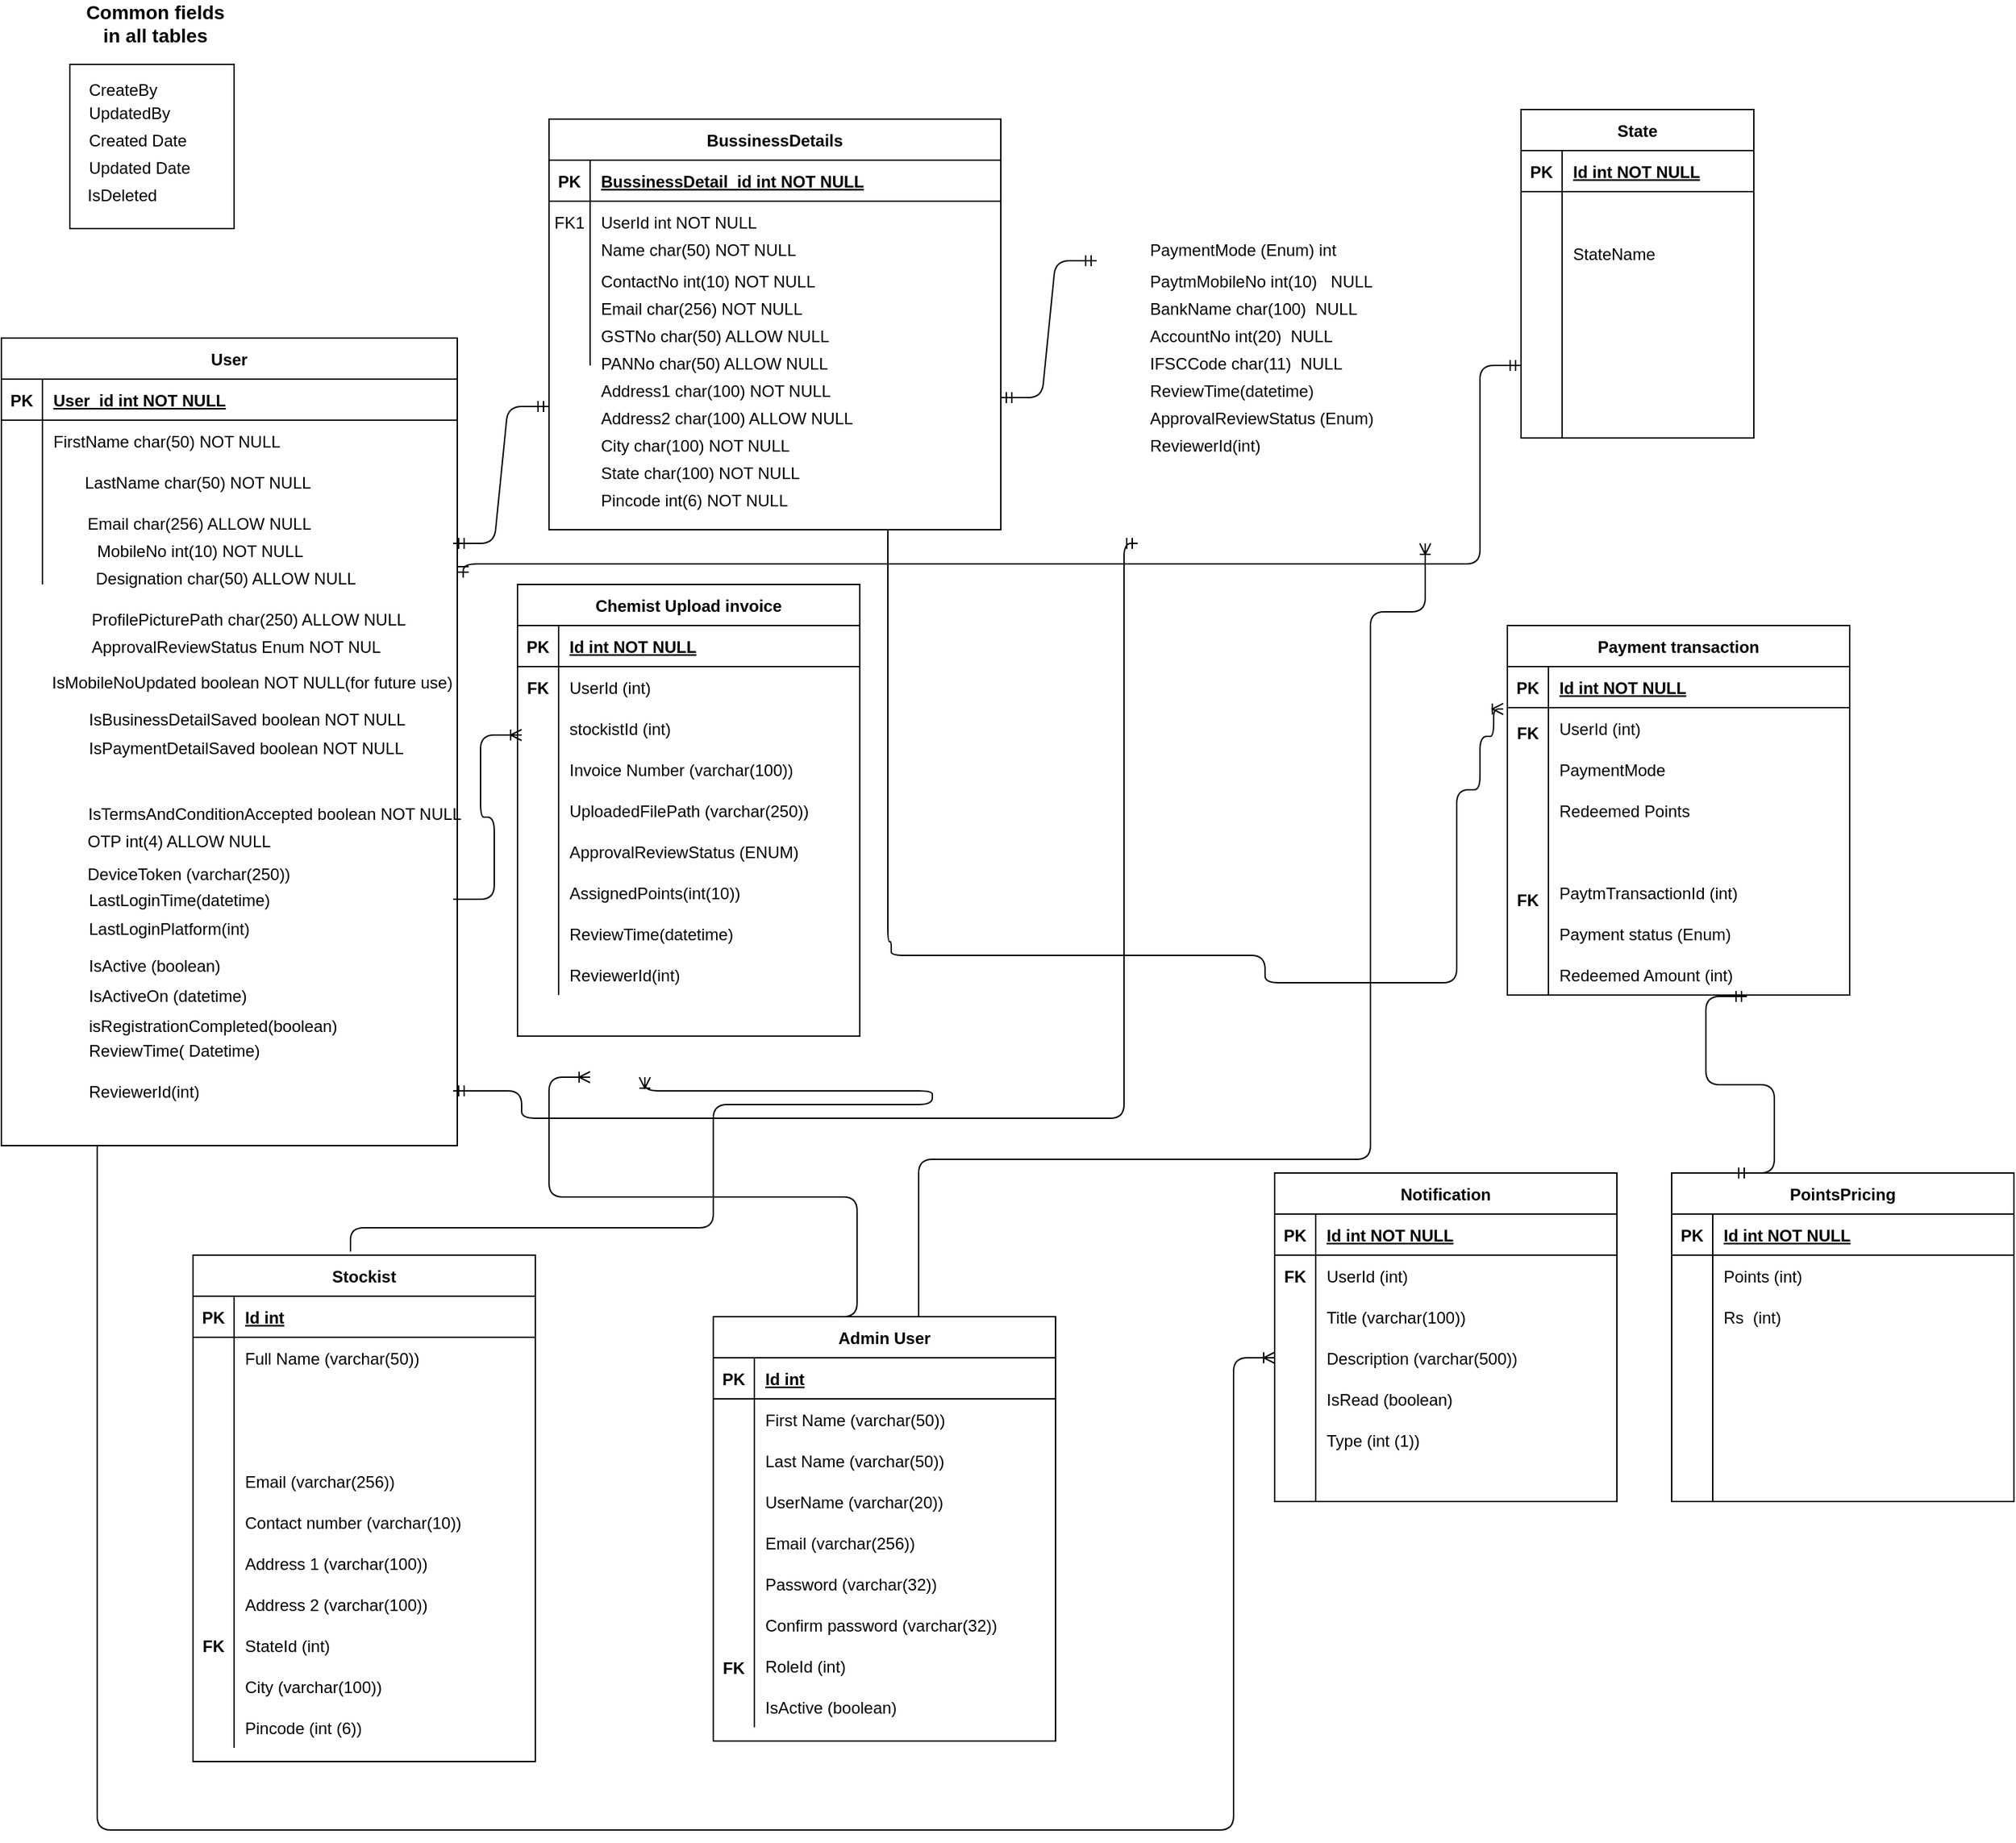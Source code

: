 <mxfile version="14.2.9" type="github">
  <diagram id="R2lEEEUBdFMjLlhIrx00" name="Page-1">
    <mxGraphModel dx="981" dy="1648" grid="1" gridSize="10" guides="1" tooltips="1" connect="1" arrows="1" fold="1" page="1" pageScale="1" pageWidth="850" pageHeight="1100" math="0" shadow="0" extFonts="Permanent Marker^https://fonts.googleapis.com/css?family=Permanent+Marker">
      <root>
        <mxCell id="0" />
        <mxCell id="1" parent="0" />
        <mxCell id="qpwMRRzFSCX7sDUk1qbA-249" value="" style="whiteSpace=wrap;html=1;aspect=fixed;" parent="1" vertex="1">
          <mxGeometry x="60" y="-260" width="120" height="120" as="geometry" />
        </mxCell>
        <mxCell id="C-vyLk0tnHw3VtMMgP7b-13" value="Admin User" style="shape=table;startSize=30;container=1;collapsible=1;childLayout=tableLayout;fixedRows=1;rowLines=0;fontStyle=1;align=center;resizeLast=1;" parent="1" vertex="1">
          <mxGeometry x="530" y="655" width="250" height="310" as="geometry" />
        </mxCell>
        <mxCell id="C-vyLk0tnHw3VtMMgP7b-14" value="" style="shape=partialRectangle;collapsible=0;dropTarget=0;pointerEvents=0;fillColor=none;points=[[0,0.5],[1,0.5]];portConstraint=eastwest;top=0;left=0;right=0;bottom=1;" parent="C-vyLk0tnHw3VtMMgP7b-13" vertex="1">
          <mxGeometry y="30" width="250" height="30" as="geometry" />
        </mxCell>
        <mxCell id="C-vyLk0tnHw3VtMMgP7b-15" value="PK" style="shape=partialRectangle;overflow=hidden;connectable=0;fillColor=none;top=0;left=0;bottom=0;right=0;fontStyle=1;" parent="C-vyLk0tnHw3VtMMgP7b-14" vertex="1">
          <mxGeometry width="30" height="30" as="geometry" />
        </mxCell>
        <mxCell id="C-vyLk0tnHw3VtMMgP7b-16" value="Id int" style="shape=partialRectangle;overflow=hidden;connectable=0;fillColor=none;top=0;left=0;bottom=0;right=0;align=left;spacingLeft=6;fontStyle=5;" parent="C-vyLk0tnHw3VtMMgP7b-14" vertex="1">
          <mxGeometry x="30" width="220" height="30" as="geometry" />
        </mxCell>
        <mxCell id="C-vyLk0tnHw3VtMMgP7b-17" value="" style="shape=partialRectangle;collapsible=0;dropTarget=0;pointerEvents=0;fillColor=none;points=[[0,0.5],[1,0.5]];portConstraint=eastwest;top=0;left=0;right=0;bottom=0;" parent="C-vyLk0tnHw3VtMMgP7b-13" vertex="1">
          <mxGeometry y="60" width="250" height="30" as="geometry" />
        </mxCell>
        <mxCell id="C-vyLk0tnHw3VtMMgP7b-18" value="" style="shape=partialRectangle;overflow=hidden;connectable=0;fillColor=none;top=0;left=0;bottom=0;right=0;" parent="C-vyLk0tnHw3VtMMgP7b-17" vertex="1">
          <mxGeometry width="30" height="30" as="geometry" />
        </mxCell>
        <mxCell id="C-vyLk0tnHw3VtMMgP7b-19" value="First Name (varchar(50))" style="shape=partialRectangle;overflow=hidden;connectable=0;fillColor=none;top=0;left=0;bottom=0;right=0;align=left;spacingLeft=6;" parent="C-vyLk0tnHw3VtMMgP7b-17" vertex="1">
          <mxGeometry x="30" width="220" height="30" as="geometry" />
        </mxCell>
        <mxCell id="C-vyLk0tnHw3VtMMgP7b-20" value="" style="shape=partialRectangle;collapsible=0;dropTarget=0;pointerEvents=0;fillColor=none;points=[[0,0.5],[1,0.5]];portConstraint=eastwest;top=0;left=0;right=0;bottom=0;" parent="C-vyLk0tnHw3VtMMgP7b-13" vertex="1">
          <mxGeometry y="90" width="250" height="30" as="geometry" />
        </mxCell>
        <mxCell id="C-vyLk0tnHw3VtMMgP7b-21" value="" style="shape=partialRectangle;overflow=hidden;connectable=0;fillColor=none;top=0;left=0;bottom=0;right=0;" parent="C-vyLk0tnHw3VtMMgP7b-20" vertex="1">
          <mxGeometry width="30" height="30" as="geometry" />
        </mxCell>
        <mxCell id="C-vyLk0tnHw3VtMMgP7b-22" value="Last Name (varchar(50))" style="shape=partialRectangle;overflow=hidden;connectable=0;fillColor=none;top=0;left=0;bottom=0;right=0;align=left;spacingLeft=6;" parent="C-vyLk0tnHw3VtMMgP7b-20" vertex="1">
          <mxGeometry x="30" width="220" height="30" as="geometry" />
        </mxCell>
        <mxCell id="qpwMRRzFSCX7sDUk1qbA-26" value="" style="shape=partialRectangle;collapsible=0;dropTarget=0;pointerEvents=0;fillColor=none;points=[[0,0.5],[1,0.5]];portConstraint=eastwest;top=0;left=0;right=0;bottom=0;" parent="C-vyLk0tnHw3VtMMgP7b-13" vertex="1">
          <mxGeometry y="120" width="250" height="30" as="geometry" />
        </mxCell>
        <mxCell id="qpwMRRzFSCX7sDUk1qbA-27" value="" style="shape=partialRectangle;overflow=hidden;connectable=0;fillColor=none;top=0;left=0;bottom=0;right=0;" parent="qpwMRRzFSCX7sDUk1qbA-26" vertex="1">
          <mxGeometry width="30" height="30" as="geometry" />
        </mxCell>
        <mxCell id="qpwMRRzFSCX7sDUk1qbA-28" value="UserName (varchar(20))" style="shape=partialRectangle;overflow=hidden;connectable=0;fillColor=none;top=0;left=0;bottom=0;right=0;align=left;spacingLeft=6;" parent="qpwMRRzFSCX7sDUk1qbA-26" vertex="1">
          <mxGeometry x="30" width="220" height="30" as="geometry" />
        </mxCell>
        <mxCell id="qpwMRRzFSCX7sDUk1qbA-29" value="" style="shape=partialRectangle;collapsible=0;dropTarget=0;pointerEvents=0;fillColor=none;points=[[0,0.5],[1,0.5]];portConstraint=eastwest;top=0;left=0;right=0;bottom=0;" parent="C-vyLk0tnHw3VtMMgP7b-13" vertex="1">
          <mxGeometry y="150" width="250" height="30" as="geometry" />
        </mxCell>
        <mxCell id="qpwMRRzFSCX7sDUk1qbA-30" value="" style="shape=partialRectangle;overflow=hidden;connectable=0;fillColor=none;top=0;left=0;bottom=0;right=0;" parent="qpwMRRzFSCX7sDUk1qbA-29" vertex="1">
          <mxGeometry width="30" height="30" as="geometry" />
        </mxCell>
        <mxCell id="qpwMRRzFSCX7sDUk1qbA-31" value="Email (varchar(256))" style="shape=partialRectangle;overflow=hidden;connectable=0;fillColor=none;top=0;left=0;bottom=0;right=0;align=left;spacingLeft=6;" parent="qpwMRRzFSCX7sDUk1qbA-29" vertex="1">
          <mxGeometry x="30" width="220" height="30" as="geometry" />
        </mxCell>
        <mxCell id="qpwMRRzFSCX7sDUk1qbA-32" value="" style="shape=partialRectangle;collapsible=0;dropTarget=0;pointerEvents=0;fillColor=none;points=[[0,0.5],[1,0.5]];portConstraint=eastwest;top=0;left=0;right=0;bottom=0;" parent="C-vyLk0tnHw3VtMMgP7b-13" vertex="1">
          <mxGeometry y="180" width="250" height="30" as="geometry" />
        </mxCell>
        <mxCell id="qpwMRRzFSCX7sDUk1qbA-33" value="" style="shape=partialRectangle;overflow=hidden;connectable=0;fillColor=none;top=0;left=0;bottom=0;right=0;" parent="qpwMRRzFSCX7sDUk1qbA-32" vertex="1">
          <mxGeometry width="30" height="30" as="geometry" />
        </mxCell>
        <mxCell id="qpwMRRzFSCX7sDUk1qbA-34" value="Password (varchar(32))" style="shape=partialRectangle;overflow=hidden;connectable=0;fillColor=none;top=0;left=0;bottom=0;right=0;align=left;spacingLeft=6;" parent="qpwMRRzFSCX7sDUk1qbA-32" vertex="1">
          <mxGeometry x="30" width="220" height="30" as="geometry" />
        </mxCell>
        <mxCell id="qpwMRRzFSCX7sDUk1qbA-35" value="" style="shape=partialRectangle;collapsible=0;dropTarget=0;pointerEvents=0;fillColor=none;points=[[0,0.5],[1,0.5]];portConstraint=eastwest;top=0;left=0;right=0;bottom=0;" parent="C-vyLk0tnHw3VtMMgP7b-13" vertex="1">
          <mxGeometry y="210" width="250" height="30" as="geometry" />
        </mxCell>
        <mxCell id="qpwMRRzFSCX7sDUk1qbA-36" value="" style="shape=partialRectangle;overflow=hidden;connectable=0;fillColor=none;top=0;left=0;bottom=0;right=0;" parent="qpwMRRzFSCX7sDUk1qbA-35" vertex="1">
          <mxGeometry width="30" height="30" as="geometry" />
        </mxCell>
        <mxCell id="qpwMRRzFSCX7sDUk1qbA-37" value="Confirm password (varchar(32))" style="shape=partialRectangle;overflow=hidden;connectable=0;fillColor=none;top=0;left=0;bottom=0;right=0;align=left;spacingLeft=6;" parent="qpwMRRzFSCX7sDUk1qbA-35" vertex="1">
          <mxGeometry x="30" width="220" height="30" as="geometry" />
        </mxCell>
        <mxCell id="qpwMRRzFSCX7sDUk1qbA-38" value="" style="shape=partialRectangle;collapsible=0;dropTarget=0;pointerEvents=0;fillColor=none;points=[[0,0.5],[1,0.5]];portConstraint=eastwest;top=0;left=0;right=0;bottom=0;" parent="C-vyLk0tnHw3VtMMgP7b-13" vertex="1">
          <mxGeometry y="240" width="250" height="30" as="geometry" />
        </mxCell>
        <mxCell id="qpwMRRzFSCX7sDUk1qbA-39" value="" style="shape=partialRectangle;overflow=hidden;connectable=0;fillColor=none;top=0;left=0;bottom=0;right=0;" parent="qpwMRRzFSCX7sDUk1qbA-38" vertex="1">
          <mxGeometry width="30" height="30" as="geometry" />
        </mxCell>
        <mxCell id="qpwMRRzFSCX7sDUk1qbA-40" value="RoleId (int) " style="shape=partialRectangle;overflow=hidden;connectable=0;fillColor=none;top=0;left=0;bottom=0;right=0;align=left;spacingLeft=6;" parent="qpwMRRzFSCX7sDUk1qbA-38" vertex="1">
          <mxGeometry x="30" width="220" height="30" as="geometry" />
        </mxCell>
        <mxCell id="qpwMRRzFSCX7sDUk1qbA-41" value="" style="shape=partialRectangle;collapsible=0;dropTarget=0;pointerEvents=0;fillColor=none;points=[[0,0.5],[1,0.5]];portConstraint=eastwest;top=0;left=0;right=0;bottom=0;" parent="C-vyLk0tnHw3VtMMgP7b-13" vertex="1">
          <mxGeometry y="270" width="250" height="30" as="geometry" />
        </mxCell>
        <mxCell id="qpwMRRzFSCX7sDUk1qbA-42" value="" style="shape=partialRectangle;overflow=hidden;connectable=0;fillColor=none;top=0;left=0;bottom=0;right=0;" parent="qpwMRRzFSCX7sDUk1qbA-41" vertex="1">
          <mxGeometry width="30" height="30" as="geometry" />
        </mxCell>
        <mxCell id="qpwMRRzFSCX7sDUk1qbA-43" value="IsActive (boolean)" style="shape=partialRectangle;overflow=hidden;connectable=0;fillColor=none;top=0;left=0;bottom=0;right=0;align=left;spacingLeft=6;" parent="qpwMRRzFSCX7sDUk1qbA-41" vertex="1">
          <mxGeometry x="30" width="220" height="30" as="geometry" />
        </mxCell>
        <mxCell id="C-vyLk0tnHw3VtMMgP7b-23" value="Chemist Upload invoice" style="shape=table;startSize=30;container=1;collapsible=1;childLayout=tableLayout;fixedRows=1;rowLines=0;fontStyle=1;align=center;resizeLast=1;" parent="1" vertex="1">
          <mxGeometry x="387" y="120" width="250" height="330" as="geometry" />
        </mxCell>
        <mxCell id="C-vyLk0tnHw3VtMMgP7b-24" value="" style="shape=partialRectangle;collapsible=0;dropTarget=0;pointerEvents=0;fillColor=none;points=[[0,0.5],[1,0.5]];portConstraint=eastwest;top=0;left=0;right=0;bottom=1;" parent="C-vyLk0tnHw3VtMMgP7b-23" vertex="1">
          <mxGeometry y="30" width="250" height="30" as="geometry" />
        </mxCell>
        <mxCell id="C-vyLk0tnHw3VtMMgP7b-25" value="PK" style="shape=partialRectangle;overflow=hidden;connectable=0;fillColor=none;top=0;left=0;bottom=0;right=0;fontStyle=1;" parent="C-vyLk0tnHw3VtMMgP7b-24" vertex="1">
          <mxGeometry width="30" height="30" as="geometry" />
        </mxCell>
        <mxCell id="C-vyLk0tnHw3VtMMgP7b-26" value="Id int NOT NULL " style="shape=partialRectangle;overflow=hidden;connectable=0;fillColor=none;top=0;left=0;bottom=0;right=0;align=left;spacingLeft=6;fontStyle=5;" parent="C-vyLk0tnHw3VtMMgP7b-24" vertex="1">
          <mxGeometry x="30" width="220" height="30" as="geometry" />
        </mxCell>
        <mxCell id="C-vyLk0tnHw3VtMMgP7b-27" value="" style="shape=partialRectangle;collapsible=0;dropTarget=0;pointerEvents=0;fillColor=none;points=[[0,0.5],[1,0.5]];portConstraint=eastwest;top=0;left=0;right=0;bottom=0;" parent="C-vyLk0tnHw3VtMMgP7b-23" vertex="1">
          <mxGeometry y="60" width="250" height="30" as="geometry" />
        </mxCell>
        <mxCell id="C-vyLk0tnHw3VtMMgP7b-28" value="" style="shape=partialRectangle;overflow=hidden;connectable=0;fillColor=none;top=0;left=0;bottom=0;right=0;" parent="C-vyLk0tnHw3VtMMgP7b-27" vertex="1">
          <mxGeometry width="30" height="30" as="geometry" />
        </mxCell>
        <mxCell id="C-vyLk0tnHw3VtMMgP7b-29" value="UserId (int)" style="shape=partialRectangle;overflow=hidden;connectable=0;fillColor=none;top=0;left=0;bottom=0;right=0;align=left;spacingLeft=6;" parent="C-vyLk0tnHw3VtMMgP7b-27" vertex="1">
          <mxGeometry x="30" width="220" height="30" as="geometry" />
        </mxCell>
        <mxCell id="qpwMRRzFSCX7sDUk1qbA-9" value="" style="shape=partialRectangle;collapsible=0;dropTarget=0;pointerEvents=0;fillColor=none;points=[[0,0.5],[1,0.5]];portConstraint=eastwest;top=0;left=0;right=0;bottom=0;" parent="C-vyLk0tnHw3VtMMgP7b-23" vertex="1">
          <mxGeometry y="90" width="250" height="30" as="geometry" />
        </mxCell>
        <mxCell id="qpwMRRzFSCX7sDUk1qbA-10" value="" style="shape=partialRectangle;overflow=hidden;connectable=0;fillColor=none;top=0;left=0;bottom=0;right=0;" parent="qpwMRRzFSCX7sDUk1qbA-9" vertex="1">
          <mxGeometry width="30" height="30" as="geometry" />
        </mxCell>
        <mxCell id="qpwMRRzFSCX7sDUk1qbA-11" value="stockistId (int)" style="shape=partialRectangle;overflow=hidden;connectable=0;fillColor=none;top=0;left=0;bottom=0;right=0;align=left;spacingLeft=6;" parent="qpwMRRzFSCX7sDUk1qbA-9" vertex="1">
          <mxGeometry x="30" width="220" height="30" as="geometry" />
        </mxCell>
        <mxCell id="qpwMRRzFSCX7sDUk1qbA-13" value="" style="shape=partialRectangle;collapsible=0;dropTarget=0;pointerEvents=0;fillColor=none;points=[[0,0.5],[1,0.5]];portConstraint=eastwest;top=0;left=0;right=0;bottom=0;" parent="C-vyLk0tnHw3VtMMgP7b-23" vertex="1">
          <mxGeometry y="120" width="250" height="30" as="geometry" />
        </mxCell>
        <mxCell id="qpwMRRzFSCX7sDUk1qbA-14" value="" style="shape=partialRectangle;overflow=hidden;connectable=0;fillColor=none;top=0;left=0;bottom=0;right=0;" parent="qpwMRRzFSCX7sDUk1qbA-13" vertex="1">
          <mxGeometry width="30" height="30" as="geometry" />
        </mxCell>
        <mxCell id="qpwMRRzFSCX7sDUk1qbA-15" value="Invoice Number (varchar(100))" style="shape=partialRectangle;overflow=hidden;connectable=0;fillColor=none;top=0;left=0;bottom=0;right=0;align=left;spacingLeft=6;" parent="qpwMRRzFSCX7sDUk1qbA-13" vertex="1">
          <mxGeometry x="30" width="220" height="30" as="geometry" />
        </mxCell>
        <mxCell id="qpwMRRzFSCX7sDUk1qbA-16" value="" style="shape=partialRectangle;collapsible=0;dropTarget=0;pointerEvents=0;fillColor=none;points=[[0,0.5],[1,0.5]];portConstraint=eastwest;top=0;left=0;right=0;bottom=0;" parent="C-vyLk0tnHw3VtMMgP7b-23" vertex="1">
          <mxGeometry y="150" width="250" height="30" as="geometry" />
        </mxCell>
        <mxCell id="qpwMRRzFSCX7sDUk1qbA-17" value="" style="shape=partialRectangle;overflow=hidden;connectable=0;fillColor=none;top=0;left=0;bottom=0;right=0;" parent="qpwMRRzFSCX7sDUk1qbA-16" vertex="1">
          <mxGeometry width="30" height="30" as="geometry" />
        </mxCell>
        <mxCell id="qpwMRRzFSCX7sDUk1qbA-18" value="UploadedFilePath (varchar(250))" style="shape=partialRectangle;overflow=hidden;connectable=0;fillColor=none;top=0;left=0;bottom=0;right=0;align=left;spacingLeft=6;" parent="qpwMRRzFSCX7sDUk1qbA-16" vertex="1">
          <mxGeometry x="30" width="220" height="30" as="geometry" />
        </mxCell>
        <mxCell id="qpwMRRzFSCX7sDUk1qbA-84" value="" style="shape=partialRectangle;collapsible=0;dropTarget=0;pointerEvents=0;fillColor=none;points=[[0,0.5],[1,0.5]];portConstraint=eastwest;top=0;left=0;right=0;bottom=0;" parent="C-vyLk0tnHw3VtMMgP7b-23" vertex="1">
          <mxGeometry y="180" width="250" height="30" as="geometry" />
        </mxCell>
        <mxCell id="qpwMRRzFSCX7sDUk1qbA-85" value="" style="shape=partialRectangle;overflow=hidden;connectable=0;fillColor=none;top=0;left=0;bottom=0;right=0;" parent="qpwMRRzFSCX7sDUk1qbA-84" vertex="1">
          <mxGeometry width="30" height="30" as="geometry" />
        </mxCell>
        <mxCell id="qpwMRRzFSCX7sDUk1qbA-86" value="ApprovalReviewStatus (ENUM)" style="shape=partialRectangle;overflow=hidden;connectable=0;fillColor=none;top=0;left=0;bottom=0;right=0;align=left;spacingLeft=6;" parent="qpwMRRzFSCX7sDUk1qbA-84" vertex="1">
          <mxGeometry x="30" width="220" height="30" as="geometry" />
        </mxCell>
        <mxCell id="qpwMRRzFSCX7sDUk1qbA-87" value="" style="shape=partialRectangle;collapsible=0;dropTarget=0;pointerEvents=0;fillColor=none;points=[[0,0.5],[1,0.5]];portConstraint=eastwest;top=0;left=0;right=0;bottom=0;" parent="C-vyLk0tnHw3VtMMgP7b-23" vertex="1">
          <mxGeometry y="210" width="250" height="30" as="geometry" />
        </mxCell>
        <mxCell id="qpwMRRzFSCX7sDUk1qbA-88" value="" style="shape=partialRectangle;overflow=hidden;connectable=0;fillColor=none;top=0;left=0;bottom=0;right=0;" parent="qpwMRRzFSCX7sDUk1qbA-87" vertex="1">
          <mxGeometry width="30" height="30" as="geometry" />
        </mxCell>
        <mxCell id="qpwMRRzFSCX7sDUk1qbA-89" value="AssignedPoints(int(10))" style="shape=partialRectangle;overflow=hidden;connectable=0;fillColor=none;top=0;left=0;bottom=0;right=0;align=left;spacingLeft=6;" parent="qpwMRRzFSCX7sDUk1qbA-87" vertex="1">
          <mxGeometry x="30" width="220" height="30" as="geometry" />
        </mxCell>
        <mxCell id="dW6N-ZdXv4RPw3I9NYOn-10" value="" style="shape=partialRectangle;collapsible=0;dropTarget=0;pointerEvents=0;fillColor=none;points=[[0,0.5],[1,0.5]];portConstraint=eastwest;top=0;left=0;right=0;bottom=0;" parent="C-vyLk0tnHw3VtMMgP7b-23" vertex="1">
          <mxGeometry y="240" width="250" height="30" as="geometry" />
        </mxCell>
        <mxCell id="dW6N-ZdXv4RPw3I9NYOn-11" value="" style="shape=partialRectangle;overflow=hidden;connectable=0;fillColor=none;top=0;left=0;bottom=0;right=0;" parent="dW6N-ZdXv4RPw3I9NYOn-10" vertex="1">
          <mxGeometry width="30" height="30" as="geometry" />
        </mxCell>
        <mxCell id="dW6N-ZdXv4RPw3I9NYOn-12" value="ReviewTime(datetime)" style="shape=partialRectangle;overflow=hidden;connectable=0;fillColor=none;top=0;left=0;bottom=0;right=0;align=left;spacingLeft=6;" parent="dW6N-ZdXv4RPw3I9NYOn-10" vertex="1">
          <mxGeometry x="30" width="220" height="30" as="geometry" />
        </mxCell>
        <mxCell id="dW6N-ZdXv4RPw3I9NYOn-51" value="" style="shape=partialRectangle;collapsible=0;dropTarget=0;pointerEvents=0;fillColor=none;points=[[0,0.5],[1,0.5]];portConstraint=eastwest;top=0;left=0;right=0;bottom=0;" parent="C-vyLk0tnHw3VtMMgP7b-23" vertex="1">
          <mxGeometry y="270" width="250" height="30" as="geometry" />
        </mxCell>
        <mxCell id="dW6N-ZdXv4RPw3I9NYOn-52" value="" style="shape=partialRectangle;overflow=hidden;connectable=0;fillColor=none;top=0;left=0;bottom=0;right=0;" parent="dW6N-ZdXv4RPw3I9NYOn-51" vertex="1">
          <mxGeometry width="30" height="30" as="geometry" />
        </mxCell>
        <mxCell id="dW6N-ZdXv4RPw3I9NYOn-53" value="ReviewerId(int)" style="shape=partialRectangle;overflow=hidden;connectable=0;fillColor=none;top=0;left=0;bottom=0;right=0;align=left;spacingLeft=6;" parent="dW6N-ZdXv4RPw3I9NYOn-51" vertex="1">
          <mxGeometry x="30" width="220" height="30" as="geometry" />
        </mxCell>
        <mxCell id="qpwMRRzFSCX7sDUk1qbA-25" value="FK" style="shape=partialRectangle;overflow=hidden;connectable=0;fillColor=none;top=0;left=0;bottom=0;right=0;fontStyle=1;" parent="1" vertex="1">
          <mxGeometry x="387" y="180" width="30" height="30" as="geometry" />
        </mxCell>
        <mxCell id="qpwMRRzFSCX7sDUk1qbA-47" value="FK" style="shape=partialRectangle;overflow=hidden;connectable=0;fillColor=none;top=0;left=0;bottom=0;right=0;fontStyle=1;" parent="1" vertex="1">
          <mxGeometry x="530" y="896" width="30" height="30" as="geometry" />
        </mxCell>
        <mxCell id="qpwMRRzFSCX7sDUk1qbA-48" value="Stockist" style="shape=table;startSize=30;container=1;collapsible=1;childLayout=tableLayout;fixedRows=1;rowLines=0;fontStyle=1;align=center;resizeLast=1;" parent="1" vertex="1">
          <mxGeometry x="150" y="610" width="250" height="370" as="geometry" />
        </mxCell>
        <mxCell id="qpwMRRzFSCX7sDUk1qbA-49" value="" style="shape=partialRectangle;collapsible=0;dropTarget=0;pointerEvents=0;fillColor=none;points=[[0,0.5],[1,0.5]];portConstraint=eastwest;top=0;left=0;right=0;bottom=1;" parent="qpwMRRzFSCX7sDUk1qbA-48" vertex="1">
          <mxGeometry y="30" width="250" height="30" as="geometry" />
        </mxCell>
        <mxCell id="qpwMRRzFSCX7sDUk1qbA-50" value="PK" style="shape=partialRectangle;overflow=hidden;connectable=0;fillColor=none;top=0;left=0;bottom=0;right=0;fontStyle=1;" parent="qpwMRRzFSCX7sDUk1qbA-49" vertex="1">
          <mxGeometry width="30" height="30" as="geometry" />
        </mxCell>
        <mxCell id="qpwMRRzFSCX7sDUk1qbA-51" value="Id int" style="shape=partialRectangle;overflow=hidden;connectable=0;fillColor=none;top=0;left=0;bottom=0;right=0;align=left;spacingLeft=6;fontStyle=5;" parent="qpwMRRzFSCX7sDUk1qbA-49" vertex="1">
          <mxGeometry x="30" width="220" height="30" as="geometry" />
        </mxCell>
        <mxCell id="qpwMRRzFSCX7sDUk1qbA-52" value="" style="shape=partialRectangle;collapsible=0;dropTarget=0;pointerEvents=0;fillColor=none;points=[[0,0.5],[1,0.5]];portConstraint=eastwest;top=0;left=0;right=0;bottom=0;" parent="qpwMRRzFSCX7sDUk1qbA-48" vertex="1">
          <mxGeometry y="60" width="250" height="30" as="geometry" />
        </mxCell>
        <mxCell id="qpwMRRzFSCX7sDUk1qbA-53" value="" style="shape=partialRectangle;overflow=hidden;connectable=0;fillColor=none;top=0;left=0;bottom=0;right=0;" parent="qpwMRRzFSCX7sDUk1qbA-52" vertex="1">
          <mxGeometry width="30" height="30" as="geometry" />
        </mxCell>
        <mxCell id="qpwMRRzFSCX7sDUk1qbA-54" value="Full Name (varchar(50))" style="shape=partialRectangle;overflow=hidden;connectable=0;fillColor=none;top=0;left=0;bottom=0;right=0;align=left;spacingLeft=6;" parent="qpwMRRzFSCX7sDUk1qbA-52" vertex="1">
          <mxGeometry x="30" width="220" height="30" as="geometry" />
        </mxCell>
        <mxCell id="qpwMRRzFSCX7sDUk1qbA-109" value="" style="shape=partialRectangle;collapsible=0;dropTarget=0;pointerEvents=0;fillColor=none;points=[[0,0.5],[1,0.5]];portConstraint=eastwest;top=0;left=0;right=0;bottom=0;" parent="qpwMRRzFSCX7sDUk1qbA-48" vertex="1">
          <mxGeometry y="90" width="250" height="30" as="geometry" />
        </mxCell>
        <mxCell id="qpwMRRzFSCX7sDUk1qbA-110" value="" style="shape=partialRectangle;overflow=hidden;connectable=0;fillColor=none;top=0;left=0;bottom=0;right=0;" parent="qpwMRRzFSCX7sDUk1qbA-109" vertex="1">
          <mxGeometry width="30" height="30" as="geometry" />
        </mxCell>
        <mxCell id="qpwMRRzFSCX7sDUk1qbA-111" value="" style="shape=partialRectangle;overflow=hidden;connectable=0;fillColor=none;top=0;left=0;bottom=0;right=0;align=left;spacingLeft=6;" parent="qpwMRRzFSCX7sDUk1qbA-109" vertex="1">
          <mxGeometry x="30" width="220" height="30" as="geometry" />
        </mxCell>
        <mxCell id="qpwMRRzFSCX7sDUk1qbA-55" value="" style="shape=partialRectangle;collapsible=0;dropTarget=0;pointerEvents=0;fillColor=none;points=[[0,0.5],[1,0.5]];portConstraint=eastwest;top=0;left=0;right=0;bottom=0;" parent="qpwMRRzFSCX7sDUk1qbA-48" vertex="1">
          <mxGeometry y="120" width="250" height="30" as="geometry" />
        </mxCell>
        <mxCell id="qpwMRRzFSCX7sDUk1qbA-56" value="" style="shape=partialRectangle;overflow=hidden;connectable=0;fillColor=none;top=0;left=0;bottom=0;right=0;" parent="qpwMRRzFSCX7sDUk1qbA-55" vertex="1">
          <mxGeometry width="30" height="30" as="geometry" />
        </mxCell>
        <mxCell id="qpwMRRzFSCX7sDUk1qbA-57" value="" style="shape=partialRectangle;overflow=hidden;connectable=0;fillColor=none;top=0;left=0;bottom=0;right=0;align=left;spacingLeft=6;" parent="qpwMRRzFSCX7sDUk1qbA-55" vertex="1">
          <mxGeometry x="30" width="220" height="30" as="geometry" />
        </mxCell>
        <mxCell id="qpwMRRzFSCX7sDUk1qbA-61" value="" style="shape=partialRectangle;collapsible=0;dropTarget=0;pointerEvents=0;fillColor=none;points=[[0,0.5],[1,0.5]];portConstraint=eastwest;top=0;left=0;right=0;bottom=0;" parent="qpwMRRzFSCX7sDUk1qbA-48" vertex="1">
          <mxGeometry y="150" width="250" height="30" as="geometry" />
        </mxCell>
        <mxCell id="qpwMRRzFSCX7sDUk1qbA-62" value="" style="shape=partialRectangle;overflow=hidden;connectable=0;fillColor=none;top=0;left=0;bottom=0;right=0;" parent="qpwMRRzFSCX7sDUk1qbA-61" vertex="1">
          <mxGeometry width="30" height="30" as="geometry" />
        </mxCell>
        <mxCell id="qpwMRRzFSCX7sDUk1qbA-63" value="Email (varchar(256))" style="shape=partialRectangle;overflow=hidden;connectable=0;fillColor=none;top=0;left=0;bottom=0;right=0;align=left;spacingLeft=6;" parent="qpwMRRzFSCX7sDUk1qbA-61" vertex="1">
          <mxGeometry x="30" width="220" height="30" as="geometry" />
        </mxCell>
        <mxCell id="qpwMRRzFSCX7sDUk1qbA-58" value="" style="shape=partialRectangle;collapsible=0;dropTarget=0;pointerEvents=0;fillColor=none;points=[[0,0.5],[1,0.5]];portConstraint=eastwest;top=0;left=0;right=0;bottom=0;" parent="qpwMRRzFSCX7sDUk1qbA-48" vertex="1">
          <mxGeometry y="180" width="250" height="30" as="geometry" />
        </mxCell>
        <mxCell id="qpwMRRzFSCX7sDUk1qbA-59" value="" style="shape=partialRectangle;overflow=hidden;connectable=0;fillColor=none;top=0;left=0;bottom=0;right=0;" parent="qpwMRRzFSCX7sDUk1qbA-58" vertex="1">
          <mxGeometry width="30" height="30" as="geometry" />
        </mxCell>
        <mxCell id="qpwMRRzFSCX7sDUk1qbA-60" value="Contact number (varchar(10))" style="shape=partialRectangle;overflow=hidden;connectable=0;fillColor=none;top=0;left=0;bottom=0;right=0;align=left;spacingLeft=6;" parent="qpwMRRzFSCX7sDUk1qbA-58" vertex="1">
          <mxGeometry x="30" width="220" height="30" as="geometry" />
        </mxCell>
        <mxCell id="qpwMRRzFSCX7sDUk1qbA-64" value="" style="shape=partialRectangle;collapsible=0;dropTarget=0;pointerEvents=0;fillColor=none;points=[[0,0.5],[1,0.5]];portConstraint=eastwest;top=0;left=0;right=0;bottom=0;" parent="qpwMRRzFSCX7sDUk1qbA-48" vertex="1">
          <mxGeometry y="210" width="250" height="30" as="geometry" />
        </mxCell>
        <mxCell id="qpwMRRzFSCX7sDUk1qbA-65" value="" style="shape=partialRectangle;overflow=hidden;connectable=0;fillColor=none;top=0;left=0;bottom=0;right=0;" parent="qpwMRRzFSCX7sDUk1qbA-64" vertex="1">
          <mxGeometry width="30" height="30" as="geometry" />
        </mxCell>
        <mxCell id="qpwMRRzFSCX7sDUk1qbA-66" value="Address 1 (varchar(100))" style="shape=partialRectangle;overflow=hidden;connectable=0;fillColor=none;top=0;left=0;bottom=0;right=0;align=left;spacingLeft=6;" parent="qpwMRRzFSCX7sDUk1qbA-64" vertex="1">
          <mxGeometry x="30" width="220" height="30" as="geometry" />
        </mxCell>
        <mxCell id="qpwMRRzFSCX7sDUk1qbA-67" value="" style="shape=partialRectangle;collapsible=0;dropTarget=0;pointerEvents=0;fillColor=none;points=[[0,0.5],[1,0.5]];portConstraint=eastwest;top=0;left=0;right=0;bottom=0;" parent="qpwMRRzFSCX7sDUk1qbA-48" vertex="1">
          <mxGeometry y="240" width="250" height="30" as="geometry" />
        </mxCell>
        <mxCell id="qpwMRRzFSCX7sDUk1qbA-68" value="" style="shape=partialRectangle;overflow=hidden;connectable=0;fillColor=none;top=0;left=0;bottom=0;right=0;" parent="qpwMRRzFSCX7sDUk1qbA-67" vertex="1">
          <mxGeometry width="30" height="30" as="geometry" />
        </mxCell>
        <mxCell id="qpwMRRzFSCX7sDUk1qbA-69" value="Address 2 (varchar(100))" style="shape=partialRectangle;overflow=hidden;connectable=0;fillColor=none;top=0;left=0;bottom=0;right=0;align=left;spacingLeft=6;" parent="qpwMRRzFSCX7sDUk1qbA-67" vertex="1">
          <mxGeometry x="30" width="220" height="30" as="geometry" />
        </mxCell>
        <mxCell id="qpwMRRzFSCX7sDUk1qbA-70" value="" style="shape=partialRectangle;collapsible=0;dropTarget=0;pointerEvents=0;fillColor=none;points=[[0,0.5],[1,0.5]];portConstraint=eastwest;top=0;left=0;right=0;bottom=0;" parent="qpwMRRzFSCX7sDUk1qbA-48" vertex="1">
          <mxGeometry y="270" width="250" height="30" as="geometry" />
        </mxCell>
        <mxCell id="qpwMRRzFSCX7sDUk1qbA-71" value="" style="shape=partialRectangle;overflow=hidden;connectable=0;fillColor=none;top=0;left=0;bottom=0;right=0;" parent="qpwMRRzFSCX7sDUk1qbA-70" vertex="1">
          <mxGeometry width="30" height="30" as="geometry" />
        </mxCell>
        <mxCell id="qpwMRRzFSCX7sDUk1qbA-72" value="StateId (int) " style="shape=partialRectangle;overflow=hidden;connectable=0;fillColor=none;top=0;left=0;bottom=0;right=0;align=left;spacingLeft=6;" parent="qpwMRRzFSCX7sDUk1qbA-70" vertex="1">
          <mxGeometry x="30" width="220" height="30" as="geometry" />
        </mxCell>
        <mxCell id="qpwMRRzFSCX7sDUk1qbA-73" value="" style="shape=partialRectangle;collapsible=0;dropTarget=0;pointerEvents=0;fillColor=none;points=[[0,0.5],[1,0.5]];portConstraint=eastwest;top=0;left=0;right=0;bottom=0;" parent="qpwMRRzFSCX7sDUk1qbA-48" vertex="1">
          <mxGeometry y="300" width="250" height="30" as="geometry" />
        </mxCell>
        <mxCell id="qpwMRRzFSCX7sDUk1qbA-74" value="" style="shape=partialRectangle;overflow=hidden;connectable=0;fillColor=none;top=0;left=0;bottom=0;right=0;" parent="qpwMRRzFSCX7sDUk1qbA-73" vertex="1">
          <mxGeometry width="30" height="30" as="geometry" />
        </mxCell>
        <mxCell id="qpwMRRzFSCX7sDUk1qbA-75" value="City (varchar(100))" style="shape=partialRectangle;overflow=hidden;connectable=0;fillColor=none;top=0;left=0;bottom=0;right=0;align=left;spacingLeft=6;" parent="qpwMRRzFSCX7sDUk1qbA-73" vertex="1">
          <mxGeometry x="30" width="220" height="30" as="geometry" />
        </mxCell>
        <mxCell id="qpwMRRzFSCX7sDUk1qbA-78" value="" style="shape=partialRectangle;collapsible=0;dropTarget=0;pointerEvents=0;fillColor=none;points=[[0,0.5],[1,0.5]];portConstraint=eastwest;top=0;left=0;right=0;bottom=0;" parent="qpwMRRzFSCX7sDUk1qbA-48" vertex="1">
          <mxGeometry y="330" width="250" height="30" as="geometry" />
        </mxCell>
        <mxCell id="qpwMRRzFSCX7sDUk1qbA-79" value="" style="shape=partialRectangle;overflow=hidden;connectable=0;fillColor=none;top=0;left=0;bottom=0;right=0;" parent="qpwMRRzFSCX7sDUk1qbA-78" vertex="1">
          <mxGeometry width="30" height="30" as="geometry" />
        </mxCell>
        <mxCell id="qpwMRRzFSCX7sDUk1qbA-80" value="Pincode (int (6))" style="shape=partialRectangle;overflow=hidden;connectable=0;fillColor=none;top=0;left=0;bottom=0;right=0;align=left;spacingLeft=6;" parent="qpwMRRzFSCX7sDUk1qbA-78" vertex="1">
          <mxGeometry x="30" width="220" height="30" as="geometry" />
        </mxCell>
        <mxCell id="qpwMRRzFSCX7sDUk1qbA-76" value="FK" style="shape=partialRectangle;overflow=hidden;connectable=0;fillColor=none;top=0;left=0;bottom=0;right=0;fontStyle=1;" parent="1" vertex="1">
          <mxGeometry x="150" y="880" width="30" height="30" as="geometry" />
        </mxCell>
        <mxCell id="qpwMRRzFSCX7sDUk1qbA-90" value="Payment transaction" style="shape=table;startSize=30;container=1;collapsible=1;childLayout=tableLayout;fixedRows=1;rowLines=0;fontStyle=1;align=center;resizeLast=1;" parent="1" vertex="1">
          <mxGeometry x="1110" y="150" width="250" height="270" as="geometry" />
        </mxCell>
        <mxCell id="qpwMRRzFSCX7sDUk1qbA-91" value="" style="shape=partialRectangle;collapsible=0;dropTarget=0;pointerEvents=0;fillColor=none;points=[[0,0.5],[1,0.5]];portConstraint=eastwest;top=0;left=0;right=0;bottom=1;" parent="qpwMRRzFSCX7sDUk1qbA-90" vertex="1">
          <mxGeometry y="30" width="250" height="30" as="geometry" />
        </mxCell>
        <mxCell id="qpwMRRzFSCX7sDUk1qbA-92" value="PK" style="shape=partialRectangle;overflow=hidden;connectable=0;fillColor=none;top=0;left=0;bottom=0;right=0;fontStyle=1;" parent="qpwMRRzFSCX7sDUk1qbA-91" vertex="1">
          <mxGeometry width="30" height="30" as="geometry" />
        </mxCell>
        <mxCell id="qpwMRRzFSCX7sDUk1qbA-93" value="Id int NOT NULL " style="shape=partialRectangle;overflow=hidden;connectable=0;fillColor=none;top=0;left=0;bottom=0;right=0;align=left;spacingLeft=6;fontStyle=5;" parent="qpwMRRzFSCX7sDUk1qbA-91" vertex="1">
          <mxGeometry x="30" width="220" height="30" as="geometry" />
        </mxCell>
        <mxCell id="qpwMRRzFSCX7sDUk1qbA-94" value="" style="shape=partialRectangle;collapsible=0;dropTarget=0;pointerEvents=0;fillColor=none;points=[[0,0.5],[1,0.5]];portConstraint=eastwest;top=0;left=0;right=0;bottom=0;" parent="qpwMRRzFSCX7sDUk1qbA-90" vertex="1">
          <mxGeometry y="60" width="250" height="30" as="geometry" />
        </mxCell>
        <mxCell id="qpwMRRzFSCX7sDUk1qbA-95" value="" style="shape=partialRectangle;overflow=hidden;connectable=0;fillColor=none;top=0;left=0;bottom=0;right=0;" parent="qpwMRRzFSCX7sDUk1qbA-94" vertex="1">
          <mxGeometry width="30" height="30" as="geometry" />
        </mxCell>
        <mxCell id="qpwMRRzFSCX7sDUk1qbA-96" value="UserId (int)" style="shape=partialRectangle;overflow=hidden;connectable=0;fillColor=none;top=0;left=0;bottom=0;right=0;align=left;spacingLeft=6;" parent="qpwMRRzFSCX7sDUk1qbA-94" vertex="1">
          <mxGeometry x="30" width="220" height="30" as="geometry" />
        </mxCell>
        <mxCell id="qpwMRRzFSCX7sDUk1qbA-97" value="" style="shape=partialRectangle;collapsible=0;dropTarget=0;pointerEvents=0;fillColor=none;points=[[0,0.5],[1,0.5]];portConstraint=eastwest;top=0;left=0;right=0;bottom=0;" parent="qpwMRRzFSCX7sDUk1qbA-90" vertex="1">
          <mxGeometry y="90" width="250" height="30" as="geometry" />
        </mxCell>
        <mxCell id="qpwMRRzFSCX7sDUk1qbA-98" value="" style="shape=partialRectangle;overflow=hidden;connectable=0;fillColor=none;top=0;left=0;bottom=0;right=0;" parent="qpwMRRzFSCX7sDUk1qbA-97" vertex="1">
          <mxGeometry width="30" height="30" as="geometry" />
        </mxCell>
        <mxCell id="qpwMRRzFSCX7sDUk1qbA-99" value="PaymentMode " style="shape=partialRectangle;overflow=hidden;connectable=0;fillColor=none;top=0;left=0;bottom=0;right=0;align=left;spacingLeft=6;" parent="qpwMRRzFSCX7sDUk1qbA-97" vertex="1">
          <mxGeometry x="30" width="220" height="30" as="geometry" />
        </mxCell>
        <mxCell id="qpwMRRzFSCX7sDUk1qbA-100" value="" style="shape=partialRectangle;collapsible=0;dropTarget=0;pointerEvents=0;fillColor=none;points=[[0,0.5],[1,0.5]];portConstraint=eastwest;top=0;left=0;right=0;bottom=0;" parent="qpwMRRzFSCX7sDUk1qbA-90" vertex="1">
          <mxGeometry y="120" width="250" height="30" as="geometry" />
        </mxCell>
        <mxCell id="qpwMRRzFSCX7sDUk1qbA-101" value="" style="shape=partialRectangle;overflow=hidden;connectable=0;fillColor=none;top=0;left=0;bottom=0;right=0;" parent="qpwMRRzFSCX7sDUk1qbA-100" vertex="1">
          <mxGeometry width="30" height="30" as="geometry" />
        </mxCell>
        <mxCell id="qpwMRRzFSCX7sDUk1qbA-102" value="Redeemed Points" style="shape=partialRectangle;overflow=hidden;connectable=0;fillColor=none;top=0;left=0;bottom=0;right=0;align=left;spacingLeft=6;" parent="qpwMRRzFSCX7sDUk1qbA-100" vertex="1">
          <mxGeometry x="30" width="220" height="30" as="geometry" />
        </mxCell>
        <mxCell id="qpwMRRzFSCX7sDUk1qbA-103" value="" style="shape=partialRectangle;collapsible=0;dropTarget=0;pointerEvents=0;fillColor=none;points=[[0,0.5],[1,0.5]];portConstraint=eastwest;top=0;left=0;right=0;bottom=0;" parent="qpwMRRzFSCX7sDUk1qbA-90" vertex="1">
          <mxGeometry y="150" width="250" height="30" as="geometry" />
        </mxCell>
        <mxCell id="qpwMRRzFSCX7sDUk1qbA-104" value="" style="shape=partialRectangle;overflow=hidden;connectable=0;fillColor=none;top=0;left=0;bottom=0;right=0;" parent="qpwMRRzFSCX7sDUk1qbA-103" vertex="1">
          <mxGeometry width="30" height="30" as="geometry" />
        </mxCell>
        <mxCell id="qpwMRRzFSCX7sDUk1qbA-105" value="" style="shape=partialRectangle;overflow=hidden;connectable=0;fillColor=none;top=0;left=0;bottom=0;right=0;align=left;spacingLeft=6;" parent="qpwMRRzFSCX7sDUk1qbA-103" vertex="1">
          <mxGeometry x="30" width="220" height="30" as="geometry" />
        </mxCell>
        <mxCell id="qpwMRRzFSCX7sDUk1qbA-106" value="" style="shape=partialRectangle;collapsible=0;dropTarget=0;pointerEvents=0;fillColor=none;points=[[0,0.5],[1,0.5]];portConstraint=eastwest;top=0;left=0;right=0;bottom=0;" parent="qpwMRRzFSCX7sDUk1qbA-90" vertex="1">
          <mxGeometry y="180" width="250" height="30" as="geometry" />
        </mxCell>
        <mxCell id="qpwMRRzFSCX7sDUk1qbA-107" value="" style="shape=partialRectangle;overflow=hidden;connectable=0;fillColor=none;top=0;left=0;bottom=0;right=0;" parent="qpwMRRzFSCX7sDUk1qbA-106" vertex="1">
          <mxGeometry width="30" height="30" as="geometry" />
        </mxCell>
        <mxCell id="qpwMRRzFSCX7sDUk1qbA-108" value="PaytmTransactionId (int)" style="shape=partialRectangle;overflow=hidden;connectable=0;fillColor=none;top=0;left=0;bottom=0;right=0;align=left;spacingLeft=6;" parent="qpwMRRzFSCX7sDUk1qbA-106" vertex="1">
          <mxGeometry x="30" width="220" height="30" as="geometry" />
        </mxCell>
        <mxCell id="qpwMRRzFSCX7sDUk1qbA-112" value="" style="shape=partialRectangle;collapsible=0;dropTarget=0;pointerEvents=0;fillColor=none;points=[[0,0.5],[1,0.5]];portConstraint=eastwest;top=0;left=0;right=0;bottom=0;" parent="qpwMRRzFSCX7sDUk1qbA-90" vertex="1">
          <mxGeometry y="210" width="250" height="30" as="geometry" />
        </mxCell>
        <mxCell id="qpwMRRzFSCX7sDUk1qbA-113" value="" style="shape=partialRectangle;overflow=hidden;connectable=0;fillColor=none;top=0;left=0;bottom=0;right=0;" parent="qpwMRRzFSCX7sDUk1qbA-112" vertex="1">
          <mxGeometry width="30" height="30" as="geometry" />
        </mxCell>
        <mxCell id="qpwMRRzFSCX7sDUk1qbA-114" value="Payment status (Enum)" style="shape=partialRectangle;overflow=hidden;connectable=0;fillColor=none;top=0;left=0;bottom=0;right=0;align=left;spacingLeft=6;" parent="qpwMRRzFSCX7sDUk1qbA-112" vertex="1">
          <mxGeometry x="30" width="220" height="30" as="geometry" />
        </mxCell>
        <mxCell id="qpwMRRzFSCX7sDUk1qbA-115" value="" style="shape=partialRectangle;collapsible=0;dropTarget=0;pointerEvents=0;fillColor=none;points=[[0,0.5],[1,0.5]];portConstraint=eastwest;top=0;left=0;right=0;bottom=0;" parent="qpwMRRzFSCX7sDUk1qbA-90" vertex="1">
          <mxGeometry y="240" width="250" height="30" as="geometry" />
        </mxCell>
        <mxCell id="qpwMRRzFSCX7sDUk1qbA-116" value="" style="shape=partialRectangle;overflow=hidden;connectable=0;fillColor=none;top=0;left=0;bottom=0;right=0;" parent="qpwMRRzFSCX7sDUk1qbA-115" vertex="1">
          <mxGeometry width="30" height="30" as="geometry" />
        </mxCell>
        <mxCell id="qpwMRRzFSCX7sDUk1qbA-117" value="Redeemed Amount (int)" style="shape=partialRectangle;overflow=hidden;connectable=0;fillColor=none;top=0;left=0;bottom=0;right=0;align=left;spacingLeft=6;" parent="qpwMRRzFSCX7sDUk1qbA-115" vertex="1">
          <mxGeometry x="30" width="220" height="30" as="geometry" />
        </mxCell>
        <mxCell id="qpwMRRzFSCX7sDUk1qbA-119" value="Notification" style="shape=table;startSize=30;container=1;collapsible=1;childLayout=tableLayout;fixedRows=1;rowLines=0;fontStyle=1;align=center;resizeLast=1;" parent="1" vertex="1">
          <mxGeometry x="940" y="550" width="250" height="240" as="geometry" />
        </mxCell>
        <mxCell id="qpwMRRzFSCX7sDUk1qbA-120" value="" style="shape=partialRectangle;collapsible=0;dropTarget=0;pointerEvents=0;fillColor=none;points=[[0,0.5],[1,0.5]];portConstraint=eastwest;top=0;left=0;right=0;bottom=1;" parent="qpwMRRzFSCX7sDUk1qbA-119" vertex="1">
          <mxGeometry y="30" width="250" height="30" as="geometry" />
        </mxCell>
        <mxCell id="qpwMRRzFSCX7sDUk1qbA-121" value="PK" style="shape=partialRectangle;overflow=hidden;connectable=0;fillColor=none;top=0;left=0;bottom=0;right=0;fontStyle=1;" parent="qpwMRRzFSCX7sDUk1qbA-120" vertex="1">
          <mxGeometry width="30" height="30" as="geometry" />
        </mxCell>
        <mxCell id="qpwMRRzFSCX7sDUk1qbA-122" value="Id int NOT NULL " style="shape=partialRectangle;overflow=hidden;connectable=0;fillColor=none;top=0;left=0;bottom=0;right=0;align=left;spacingLeft=6;fontStyle=5;" parent="qpwMRRzFSCX7sDUk1qbA-120" vertex="1">
          <mxGeometry x="30" width="220" height="30" as="geometry" />
        </mxCell>
        <mxCell id="qpwMRRzFSCX7sDUk1qbA-123" value="" style="shape=partialRectangle;collapsible=0;dropTarget=0;pointerEvents=0;fillColor=none;points=[[0,0.5],[1,0.5]];portConstraint=eastwest;top=0;left=0;right=0;bottom=0;" parent="qpwMRRzFSCX7sDUk1qbA-119" vertex="1">
          <mxGeometry y="60" width="250" height="30" as="geometry" />
        </mxCell>
        <mxCell id="qpwMRRzFSCX7sDUk1qbA-124" value="" style="shape=partialRectangle;overflow=hidden;connectable=0;fillColor=none;top=0;left=0;bottom=0;right=0;" parent="qpwMRRzFSCX7sDUk1qbA-123" vertex="1">
          <mxGeometry width="30" height="30" as="geometry" />
        </mxCell>
        <mxCell id="qpwMRRzFSCX7sDUk1qbA-125" value="UserId (int)" style="shape=partialRectangle;overflow=hidden;connectable=0;fillColor=none;top=0;left=0;bottom=0;right=0;align=left;spacingLeft=6;" parent="qpwMRRzFSCX7sDUk1qbA-123" vertex="1">
          <mxGeometry x="30" width="220" height="30" as="geometry" />
        </mxCell>
        <mxCell id="qpwMRRzFSCX7sDUk1qbA-126" value="" style="shape=partialRectangle;collapsible=0;dropTarget=0;pointerEvents=0;fillColor=none;points=[[0,0.5],[1,0.5]];portConstraint=eastwest;top=0;left=0;right=0;bottom=0;" parent="qpwMRRzFSCX7sDUk1qbA-119" vertex="1">
          <mxGeometry y="90" width="250" height="30" as="geometry" />
        </mxCell>
        <mxCell id="qpwMRRzFSCX7sDUk1qbA-127" value="" style="shape=partialRectangle;overflow=hidden;connectable=0;fillColor=none;top=0;left=0;bottom=0;right=0;" parent="qpwMRRzFSCX7sDUk1qbA-126" vertex="1">
          <mxGeometry width="30" height="30" as="geometry" />
        </mxCell>
        <mxCell id="qpwMRRzFSCX7sDUk1qbA-128" value="Title (varchar(100))" style="shape=partialRectangle;overflow=hidden;connectable=0;fillColor=none;top=0;left=0;bottom=0;right=0;align=left;spacingLeft=6;" parent="qpwMRRzFSCX7sDUk1qbA-126" vertex="1">
          <mxGeometry x="30" width="220" height="30" as="geometry" />
        </mxCell>
        <mxCell id="qpwMRRzFSCX7sDUk1qbA-129" value="" style="shape=partialRectangle;collapsible=0;dropTarget=0;pointerEvents=0;fillColor=none;points=[[0,0.5],[1,0.5]];portConstraint=eastwest;top=0;left=0;right=0;bottom=0;" parent="qpwMRRzFSCX7sDUk1qbA-119" vertex="1">
          <mxGeometry y="120" width="250" height="30" as="geometry" />
        </mxCell>
        <mxCell id="qpwMRRzFSCX7sDUk1qbA-130" value="" style="shape=partialRectangle;overflow=hidden;connectable=0;fillColor=none;top=0;left=0;bottom=0;right=0;" parent="qpwMRRzFSCX7sDUk1qbA-129" vertex="1">
          <mxGeometry width="30" height="30" as="geometry" />
        </mxCell>
        <mxCell id="qpwMRRzFSCX7sDUk1qbA-131" value="Description (varchar(500))" style="shape=partialRectangle;overflow=hidden;connectable=0;fillColor=none;top=0;left=0;bottom=0;right=0;align=left;spacingLeft=6;" parent="qpwMRRzFSCX7sDUk1qbA-129" vertex="1">
          <mxGeometry x="30" width="220" height="30" as="geometry" />
        </mxCell>
        <mxCell id="qpwMRRzFSCX7sDUk1qbA-138" value="" style="shape=partialRectangle;collapsible=0;dropTarget=0;pointerEvents=0;fillColor=none;points=[[0,0.5],[1,0.5]];portConstraint=eastwest;top=0;left=0;right=0;bottom=0;" parent="qpwMRRzFSCX7sDUk1qbA-119" vertex="1">
          <mxGeometry y="150" width="250" height="30" as="geometry" />
        </mxCell>
        <mxCell id="qpwMRRzFSCX7sDUk1qbA-139" value="" style="shape=partialRectangle;overflow=hidden;connectable=0;fillColor=none;top=0;left=0;bottom=0;right=0;" parent="qpwMRRzFSCX7sDUk1qbA-138" vertex="1">
          <mxGeometry width="30" height="30" as="geometry" />
        </mxCell>
        <mxCell id="qpwMRRzFSCX7sDUk1qbA-140" value="IsRead (boolean)" style="shape=partialRectangle;overflow=hidden;connectable=0;fillColor=none;top=0;left=0;bottom=0;right=0;align=left;spacingLeft=6;" parent="qpwMRRzFSCX7sDUk1qbA-138" vertex="1">
          <mxGeometry x="30" width="220" height="30" as="geometry" />
        </mxCell>
        <mxCell id="qpwMRRzFSCX7sDUk1qbA-132" value="" style="shape=partialRectangle;collapsible=0;dropTarget=0;pointerEvents=0;fillColor=none;points=[[0,0.5],[1,0.5]];portConstraint=eastwest;top=0;left=0;right=0;bottom=0;" parent="qpwMRRzFSCX7sDUk1qbA-119" vertex="1">
          <mxGeometry y="180" width="250" height="30" as="geometry" />
        </mxCell>
        <mxCell id="qpwMRRzFSCX7sDUk1qbA-133" value="" style="shape=partialRectangle;overflow=hidden;connectable=0;fillColor=none;top=0;left=0;bottom=0;right=0;" parent="qpwMRRzFSCX7sDUk1qbA-132" vertex="1">
          <mxGeometry width="30" height="30" as="geometry" />
        </mxCell>
        <mxCell id="qpwMRRzFSCX7sDUk1qbA-134" value="Type (int (1))" style="shape=partialRectangle;overflow=hidden;connectable=0;fillColor=none;top=0;left=0;bottom=0;right=0;align=left;spacingLeft=6;" parent="qpwMRRzFSCX7sDUk1qbA-132" vertex="1">
          <mxGeometry x="30" width="220" height="30" as="geometry" />
        </mxCell>
        <mxCell id="qpwMRRzFSCX7sDUk1qbA-135" value="" style="shape=partialRectangle;collapsible=0;dropTarget=0;pointerEvents=0;fillColor=none;points=[[0,0.5],[1,0.5]];portConstraint=eastwest;top=0;left=0;right=0;bottom=0;" parent="qpwMRRzFSCX7sDUk1qbA-119" vertex="1">
          <mxGeometry y="210" width="250" height="30" as="geometry" />
        </mxCell>
        <mxCell id="qpwMRRzFSCX7sDUk1qbA-136" value="" style="shape=partialRectangle;overflow=hidden;connectable=0;fillColor=none;top=0;left=0;bottom=0;right=0;" parent="qpwMRRzFSCX7sDUk1qbA-135" vertex="1">
          <mxGeometry width="30" height="30" as="geometry" />
        </mxCell>
        <mxCell id="qpwMRRzFSCX7sDUk1qbA-137" value="" style="shape=partialRectangle;overflow=hidden;connectable=0;fillColor=none;top=0;left=0;bottom=0;right=0;align=left;spacingLeft=6;" parent="qpwMRRzFSCX7sDUk1qbA-135" vertex="1">
          <mxGeometry x="30" width="220" height="30" as="geometry" />
        </mxCell>
        <mxCell id="qpwMRRzFSCX7sDUk1qbA-141" value="State" style="shape=table;startSize=30;container=1;collapsible=1;childLayout=tableLayout;fixedRows=1;rowLines=0;fontStyle=1;align=center;resizeLast=1;" parent="1" vertex="1">
          <mxGeometry x="1120" y="-227" width="170" height="240" as="geometry" />
        </mxCell>
        <mxCell id="qpwMRRzFSCX7sDUk1qbA-142" value="" style="shape=partialRectangle;collapsible=0;dropTarget=0;pointerEvents=0;fillColor=none;points=[[0,0.5],[1,0.5]];portConstraint=eastwest;top=0;left=0;right=0;bottom=1;" parent="qpwMRRzFSCX7sDUk1qbA-141" vertex="1">
          <mxGeometry y="30" width="170" height="30" as="geometry" />
        </mxCell>
        <mxCell id="qpwMRRzFSCX7sDUk1qbA-143" value="PK" style="shape=partialRectangle;overflow=hidden;connectable=0;fillColor=none;top=0;left=0;bottom=0;right=0;fontStyle=1;" parent="qpwMRRzFSCX7sDUk1qbA-142" vertex="1">
          <mxGeometry width="30" height="30" as="geometry" />
        </mxCell>
        <mxCell id="qpwMRRzFSCX7sDUk1qbA-144" value="Id int NOT NULL " style="shape=partialRectangle;overflow=hidden;connectable=0;fillColor=none;top=0;left=0;bottom=0;right=0;align=left;spacingLeft=6;fontStyle=5;" parent="qpwMRRzFSCX7sDUk1qbA-142" vertex="1">
          <mxGeometry x="30" width="140" height="30" as="geometry" />
        </mxCell>
        <mxCell id="qpwMRRzFSCX7sDUk1qbA-145" value="" style="shape=partialRectangle;collapsible=0;dropTarget=0;pointerEvents=0;fillColor=none;points=[[0,0.5],[1,0.5]];portConstraint=eastwest;top=0;left=0;right=0;bottom=0;" parent="qpwMRRzFSCX7sDUk1qbA-141" vertex="1">
          <mxGeometry y="60" width="170" height="30" as="geometry" />
        </mxCell>
        <mxCell id="qpwMRRzFSCX7sDUk1qbA-146" value="" style="shape=partialRectangle;overflow=hidden;connectable=0;fillColor=none;top=0;left=0;bottom=0;right=0;" parent="qpwMRRzFSCX7sDUk1qbA-145" vertex="1">
          <mxGeometry width="30" height="30" as="geometry" />
        </mxCell>
        <mxCell id="qpwMRRzFSCX7sDUk1qbA-147" value="" style="shape=partialRectangle;overflow=hidden;connectable=0;fillColor=none;top=0;left=0;bottom=0;right=0;align=left;spacingLeft=6;" parent="qpwMRRzFSCX7sDUk1qbA-145" vertex="1">
          <mxGeometry x="30" width="140" height="30" as="geometry" />
        </mxCell>
        <mxCell id="qpwMRRzFSCX7sDUk1qbA-148" value="" style="shape=partialRectangle;collapsible=0;dropTarget=0;pointerEvents=0;fillColor=none;points=[[0,0.5],[1,0.5]];portConstraint=eastwest;top=0;left=0;right=0;bottom=0;" parent="qpwMRRzFSCX7sDUk1qbA-141" vertex="1">
          <mxGeometry y="90" width="170" height="30" as="geometry" />
        </mxCell>
        <mxCell id="qpwMRRzFSCX7sDUk1qbA-149" value="" style="shape=partialRectangle;overflow=hidden;connectable=0;fillColor=none;top=0;left=0;bottom=0;right=0;" parent="qpwMRRzFSCX7sDUk1qbA-148" vertex="1">
          <mxGeometry width="30" height="30" as="geometry" />
        </mxCell>
        <mxCell id="qpwMRRzFSCX7sDUk1qbA-150" value="StateName" style="shape=partialRectangle;overflow=hidden;connectable=0;fillColor=none;top=0;left=0;bottom=0;right=0;align=left;spacingLeft=6;" parent="qpwMRRzFSCX7sDUk1qbA-148" vertex="1">
          <mxGeometry x="30" width="140" height="30" as="geometry" />
        </mxCell>
        <mxCell id="qpwMRRzFSCX7sDUk1qbA-151" value="" style="shape=partialRectangle;collapsible=0;dropTarget=0;pointerEvents=0;fillColor=none;points=[[0,0.5],[1,0.5]];portConstraint=eastwest;top=0;left=0;right=0;bottom=0;" parent="qpwMRRzFSCX7sDUk1qbA-141" vertex="1">
          <mxGeometry y="120" width="170" height="30" as="geometry" />
        </mxCell>
        <mxCell id="qpwMRRzFSCX7sDUk1qbA-152" value="" style="shape=partialRectangle;overflow=hidden;connectable=0;fillColor=none;top=0;left=0;bottom=0;right=0;" parent="qpwMRRzFSCX7sDUk1qbA-151" vertex="1">
          <mxGeometry width="30" height="30" as="geometry" />
        </mxCell>
        <mxCell id="qpwMRRzFSCX7sDUk1qbA-153" value="" style="shape=partialRectangle;overflow=hidden;connectable=0;fillColor=none;top=0;left=0;bottom=0;right=0;align=left;spacingLeft=6;" parent="qpwMRRzFSCX7sDUk1qbA-151" vertex="1">
          <mxGeometry x="30" width="140" height="30" as="geometry" />
        </mxCell>
        <mxCell id="qpwMRRzFSCX7sDUk1qbA-154" value="" style="shape=partialRectangle;collapsible=0;dropTarget=0;pointerEvents=0;fillColor=none;points=[[0,0.5],[1,0.5]];portConstraint=eastwest;top=0;left=0;right=0;bottom=0;" parent="qpwMRRzFSCX7sDUk1qbA-141" vertex="1">
          <mxGeometry y="150" width="170" height="30" as="geometry" />
        </mxCell>
        <mxCell id="qpwMRRzFSCX7sDUk1qbA-155" value="" style="shape=partialRectangle;overflow=hidden;connectable=0;fillColor=none;top=0;left=0;bottom=0;right=0;" parent="qpwMRRzFSCX7sDUk1qbA-154" vertex="1">
          <mxGeometry width="30" height="30" as="geometry" />
        </mxCell>
        <mxCell id="qpwMRRzFSCX7sDUk1qbA-156" value="" style="shape=partialRectangle;overflow=hidden;connectable=0;fillColor=none;top=0;left=0;bottom=0;right=0;align=left;spacingLeft=6;" parent="qpwMRRzFSCX7sDUk1qbA-154" vertex="1">
          <mxGeometry x="30" width="140" height="30" as="geometry" />
        </mxCell>
        <mxCell id="qpwMRRzFSCX7sDUk1qbA-157" value="" style="shape=partialRectangle;collapsible=0;dropTarget=0;pointerEvents=0;fillColor=none;points=[[0,0.5],[1,0.5]];portConstraint=eastwest;top=0;left=0;right=0;bottom=0;" parent="qpwMRRzFSCX7sDUk1qbA-141" vertex="1">
          <mxGeometry y="180" width="170" height="30" as="geometry" />
        </mxCell>
        <mxCell id="qpwMRRzFSCX7sDUk1qbA-158" value="" style="shape=partialRectangle;overflow=hidden;connectable=0;fillColor=none;top=0;left=0;bottom=0;right=0;" parent="qpwMRRzFSCX7sDUk1qbA-157" vertex="1">
          <mxGeometry width="30" height="30" as="geometry" />
        </mxCell>
        <mxCell id="qpwMRRzFSCX7sDUk1qbA-159" value="" style="shape=partialRectangle;overflow=hidden;connectable=0;fillColor=none;top=0;left=0;bottom=0;right=0;align=left;spacingLeft=6;" parent="qpwMRRzFSCX7sDUk1qbA-157" vertex="1">
          <mxGeometry x="30" width="140" height="30" as="geometry" />
        </mxCell>
        <mxCell id="qpwMRRzFSCX7sDUk1qbA-160" value="" style="shape=partialRectangle;collapsible=0;dropTarget=0;pointerEvents=0;fillColor=none;points=[[0,0.5],[1,0.5]];portConstraint=eastwest;top=0;left=0;right=0;bottom=0;" parent="qpwMRRzFSCX7sDUk1qbA-141" vertex="1">
          <mxGeometry y="210" width="170" height="30" as="geometry" />
        </mxCell>
        <mxCell id="qpwMRRzFSCX7sDUk1qbA-161" value="" style="shape=partialRectangle;overflow=hidden;connectable=0;fillColor=none;top=0;left=0;bottom=0;right=0;" parent="qpwMRRzFSCX7sDUk1qbA-160" vertex="1">
          <mxGeometry width="30" height="30" as="geometry" />
        </mxCell>
        <mxCell id="qpwMRRzFSCX7sDUk1qbA-162" value="" style="shape=partialRectangle;overflow=hidden;connectable=0;fillColor=none;top=0;left=0;bottom=0;right=0;align=left;spacingLeft=6;" parent="qpwMRRzFSCX7sDUk1qbA-160" vertex="1">
          <mxGeometry x="30" width="140" height="30" as="geometry" />
        </mxCell>
        <mxCell id="qpwMRRzFSCX7sDUk1qbA-166" value="User" style="shape=table;startSize=30;container=1;collapsible=1;childLayout=tableLayout;fixedRows=1;rowLines=0;fontStyle=1;align=center;resizeLast=1;" parent="1" vertex="1">
          <mxGeometry x="10" y="-60" width="333" height="590" as="geometry" />
        </mxCell>
        <mxCell id="qpwMRRzFSCX7sDUk1qbA-167" value="" style="shape=partialRectangle;collapsible=0;dropTarget=0;pointerEvents=0;fillColor=none;points=[[0,0.5],[1,0.5]];portConstraint=eastwest;top=0;left=0;right=0;bottom=1;" parent="qpwMRRzFSCX7sDUk1qbA-166" vertex="1">
          <mxGeometry y="30" width="333" height="30" as="geometry" />
        </mxCell>
        <mxCell id="qpwMRRzFSCX7sDUk1qbA-168" value="PK" style="shape=partialRectangle;overflow=hidden;connectable=0;fillColor=none;top=0;left=0;bottom=0;right=0;fontStyle=1;" parent="qpwMRRzFSCX7sDUk1qbA-167" vertex="1">
          <mxGeometry width="30" height="30" as="geometry" />
        </mxCell>
        <mxCell id="qpwMRRzFSCX7sDUk1qbA-169" value="User_id int NOT NULL " style="shape=partialRectangle;overflow=hidden;connectable=0;fillColor=none;top=0;left=0;bottom=0;right=0;align=left;spacingLeft=6;fontStyle=5;" parent="qpwMRRzFSCX7sDUk1qbA-167" vertex="1">
          <mxGeometry x="30" width="303" height="30" as="geometry" />
        </mxCell>
        <mxCell id="qpwMRRzFSCX7sDUk1qbA-170" value="" style="shape=partialRectangle;collapsible=0;dropTarget=0;pointerEvents=0;fillColor=none;points=[[0,0.5],[1,0.5]];portConstraint=eastwest;top=0;left=0;right=0;bottom=0;" parent="qpwMRRzFSCX7sDUk1qbA-166" vertex="1">
          <mxGeometry y="60" width="333" height="30" as="geometry" />
        </mxCell>
        <mxCell id="qpwMRRzFSCX7sDUk1qbA-171" value="" style="shape=partialRectangle;overflow=hidden;connectable=0;fillColor=none;top=0;left=0;bottom=0;right=0;" parent="qpwMRRzFSCX7sDUk1qbA-170" vertex="1">
          <mxGeometry width="30" height="30" as="geometry" />
        </mxCell>
        <mxCell id="qpwMRRzFSCX7sDUk1qbA-172" value="FirstName char(50) NOT NULL" style="shape=partialRectangle;overflow=hidden;connectable=0;fillColor=none;top=0;left=0;bottom=0;right=0;align=left;spacingLeft=6;" parent="qpwMRRzFSCX7sDUk1qbA-170" vertex="1">
          <mxGeometry x="30" width="303" height="30" as="geometry" />
        </mxCell>
        <mxCell id="qpwMRRzFSCX7sDUk1qbA-173" value="" style="shape=partialRectangle;collapsible=0;dropTarget=0;pointerEvents=0;fillColor=none;points=[[0,0.5],[1,0.5]];portConstraint=eastwest;top=0;left=0;right=0;bottom=0;" parent="qpwMRRzFSCX7sDUk1qbA-166" vertex="1">
          <mxGeometry y="90" width="333" height="30" as="geometry" />
        </mxCell>
        <mxCell id="qpwMRRzFSCX7sDUk1qbA-174" value="" style="shape=partialRectangle;overflow=hidden;connectable=0;fillColor=none;top=0;left=0;bottom=0;right=0;" parent="qpwMRRzFSCX7sDUk1qbA-173" vertex="1">
          <mxGeometry width="30" height="30" as="geometry" />
        </mxCell>
        <mxCell id="qpwMRRzFSCX7sDUk1qbA-175" value="" style="shape=partialRectangle;overflow=hidden;connectable=0;fillColor=none;top=0;left=0;bottom=0;right=0;align=left;spacingLeft=6;" parent="qpwMRRzFSCX7sDUk1qbA-173" vertex="1">
          <mxGeometry x="30" width="303" height="30" as="geometry" />
        </mxCell>
        <mxCell id="qpwMRRzFSCX7sDUk1qbA-176" value="" style="shape=partialRectangle;collapsible=0;dropTarget=0;pointerEvents=0;fillColor=none;points=[[0,0.5],[1,0.5]];portConstraint=eastwest;top=0;left=0;right=0;bottom=0;" parent="qpwMRRzFSCX7sDUk1qbA-166" vertex="1">
          <mxGeometry y="120" width="333" height="30" as="geometry" />
        </mxCell>
        <mxCell id="qpwMRRzFSCX7sDUk1qbA-177" value="" style="shape=partialRectangle;overflow=hidden;connectable=0;fillColor=none;top=0;left=0;bottom=0;right=0;" parent="qpwMRRzFSCX7sDUk1qbA-176" vertex="1">
          <mxGeometry width="30" height="30" as="geometry" />
        </mxCell>
        <mxCell id="qpwMRRzFSCX7sDUk1qbA-178" value="" style="shape=partialRectangle;overflow=hidden;connectable=0;fillColor=none;top=0;left=0;bottom=0;right=0;align=left;spacingLeft=6;" parent="qpwMRRzFSCX7sDUk1qbA-176" vertex="1">
          <mxGeometry x="30" width="303" height="30" as="geometry" />
        </mxCell>
        <mxCell id="qpwMRRzFSCX7sDUk1qbA-179" value="" style="shape=partialRectangle;collapsible=0;dropTarget=0;pointerEvents=0;fillColor=none;points=[[0,0.5],[1,0.5]];portConstraint=eastwest;top=0;left=0;right=0;bottom=0;" parent="qpwMRRzFSCX7sDUk1qbA-166" vertex="1">
          <mxGeometry y="150" width="333" height="30" as="geometry" />
        </mxCell>
        <mxCell id="qpwMRRzFSCX7sDUk1qbA-180" value="" style="shape=partialRectangle;overflow=hidden;connectable=0;fillColor=none;top=0;left=0;bottom=0;right=0;" parent="qpwMRRzFSCX7sDUk1qbA-179" vertex="1">
          <mxGeometry width="30" height="30" as="geometry" />
        </mxCell>
        <mxCell id="qpwMRRzFSCX7sDUk1qbA-181" value="" style="shape=partialRectangle;overflow=hidden;connectable=0;fillColor=none;top=0;left=0;bottom=0;right=0;align=left;spacingLeft=6;" parent="qpwMRRzFSCX7sDUk1qbA-179" vertex="1">
          <mxGeometry x="30" width="303" height="30" as="geometry" />
        </mxCell>
        <mxCell id="qpwMRRzFSCX7sDUk1qbA-183" value="Email char(256) ALLOW NULL" style="shape=partialRectangle;overflow=hidden;connectable=0;fillColor=none;top=0;left=0;bottom=0;right=0;align=left;spacingLeft=6;" parent="1" vertex="1">
          <mxGeometry x="65" y="60" width="220" height="30" as="geometry" />
        </mxCell>
        <mxCell id="qpwMRRzFSCX7sDUk1qbA-184" value="Designation char(50) ALLOW NULL" style="shape=partialRectangle;overflow=hidden;connectable=0;fillColor=none;top=0;left=0;bottom=0;right=0;align=left;spacingLeft=6;" parent="1" vertex="1">
          <mxGeometry x="71" y="100" width="220" height="30" as="geometry" />
        </mxCell>
        <mxCell id="qpwMRRzFSCX7sDUk1qbA-186" value="IsMobileNoUpdated boolean NOT NULL(for future use)" style="shape=partialRectangle;overflow=hidden;connectable=0;fillColor=none;top=0;left=0;bottom=0;right=0;align=left;spacingLeft=6;" parent="1" vertex="1">
          <mxGeometry x="39" y="176" width="301" height="30" as="geometry" />
        </mxCell>
        <mxCell id="qpwMRRzFSCX7sDUk1qbA-187" value="IsBusinessDetailSaved boolean NOT NULL" style="shape=partialRectangle;overflow=hidden;connectable=0;fillColor=none;top=0;left=0;bottom=0;right=0;align=left;spacingLeft=6;" parent="1" vertex="1">
          <mxGeometry x="66" y="203" width="248" height="30" as="geometry" />
        </mxCell>
        <mxCell id="qpwMRRzFSCX7sDUk1qbA-188" value="IsPaymentDetailSaved boolean NOT NULL" style="shape=partialRectangle;overflow=hidden;connectable=0;fillColor=none;top=0;left=0;bottom=0;right=0;align=left;spacingLeft=6;" parent="1" vertex="1">
          <mxGeometry x="66" y="224" width="248" height="30" as="geometry" />
        </mxCell>
        <mxCell id="qpwMRRzFSCX7sDUk1qbA-189" value="IsTermsAndConditionAccepted boolean NOT NULL" style="shape=partialRectangle;overflow=hidden;connectable=0;fillColor=none;top=0;left=0;bottom=0;right=0;align=left;spacingLeft=6;" parent="1" vertex="1">
          <mxGeometry x="65.5" y="272" width="287" height="30" as="geometry" />
        </mxCell>
        <mxCell id="qpwMRRzFSCX7sDUk1qbA-190" value="ProfilePicturePath char(250) ALLOW NULL" style="shape=partialRectangle;overflow=hidden;connectable=0;fillColor=none;top=0;left=0;bottom=0;right=0;align=left;spacingLeft=6;" parent="1" vertex="1">
          <mxGeometry x="68" y="130" width="248" height="30" as="geometry" />
        </mxCell>
        <mxCell id="qpwMRRzFSCX7sDUk1qbA-191" value="OTP int(4) ALLOW NULL" style="shape=partialRectangle;overflow=hidden;connectable=0;fillColor=none;top=0;left=0;bottom=0;right=0;align=left;spacingLeft=6;" parent="1" vertex="1">
          <mxGeometry x="65" y="292" width="287" height="30" as="geometry" />
        </mxCell>
        <mxCell id="qpwMRRzFSCX7sDUk1qbA-192" value="LastName char(50) NOT NULL" style="shape=partialRectangle;overflow=hidden;connectable=0;fillColor=none;top=0;left=0;bottom=0;right=0;align=left;spacingLeft=6;" parent="1" vertex="1">
          <mxGeometry x="63" y="30" width="220" height="30" as="geometry" />
        </mxCell>
        <mxCell id="qpwMRRzFSCX7sDUk1qbA-193" value="MobileNo int(10) NOT NULL" style="shape=partialRectangle;overflow=hidden;connectable=0;fillColor=none;top=0;left=0;bottom=0;right=0;align=left;spacingLeft=6;" parent="1" vertex="1">
          <mxGeometry x="72" y="80" width="220" height="30" as="geometry" />
        </mxCell>
        <mxCell id="qpwMRRzFSCX7sDUk1qbA-194" value="ApprovalReviewStatus Enum NOT NULL" style="shape=partialRectangle;overflow=hidden;connectable=0;fillColor=none;top=0;left=0;bottom=0;right=0;align=left;spacingLeft=6;" parent="1" vertex="1">
          <mxGeometry x="68" y="150" width="220" height="30" as="geometry" />
        </mxCell>
        <mxCell id="qpwMRRzFSCX7sDUk1qbA-197" value="BussinessDetails" style="shape=table;startSize=30;container=1;collapsible=1;childLayout=tableLayout;fixedRows=1;rowLines=0;fontStyle=1;align=center;resizeLast=1;" parent="1" vertex="1">
          <mxGeometry x="410" y="-220" width="330" height="300" as="geometry" />
        </mxCell>
        <mxCell id="qpwMRRzFSCX7sDUk1qbA-198" value="" style="shape=partialRectangle;collapsible=0;dropTarget=0;pointerEvents=0;fillColor=none;points=[[0,0.5],[1,0.5]];portConstraint=eastwest;top=0;left=0;right=0;bottom=1;" parent="qpwMRRzFSCX7sDUk1qbA-197" vertex="1">
          <mxGeometry y="30" width="330" height="30" as="geometry" />
        </mxCell>
        <mxCell id="qpwMRRzFSCX7sDUk1qbA-199" value="PK" style="shape=partialRectangle;overflow=hidden;connectable=0;fillColor=none;top=0;left=0;bottom=0;right=0;fontStyle=1;" parent="qpwMRRzFSCX7sDUk1qbA-198" vertex="1">
          <mxGeometry width="30" height="30" as="geometry" />
        </mxCell>
        <mxCell id="qpwMRRzFSCX7sDUk1qbA-200" value="BussinessDetail_id int NOT NULL " style="shape=partialRectangle;overflow=hidden;connectable=0;fillColor=none;top=0;left=0;bottom=0;right=0;align=left;spacingLeft=6;fontStyle=5;" parent="qpwMRRzFSCX7sDUk1qbA-198" vertex="1">
          <mxGeometry x="30" width="300" height="30" as="geometry" />
        </mxCell>
        <mxCell id="qpwMRRzFSCX7sDUk1qbA-201" value="" style="shape=partialRectangle;collapsible=0;dropTarget=0;pointerEvents=0;fillColor=none;points=[[0,0.5],[1,0.5]];portConstraint=eastwest;top=0;left=0;right=0;bottom=0;" parent="qpwMRRzFSCX7sDUk1qbA-197" vertex="1">
          <mxGeometry y="60" width="330" height="30" as="geometry" />
        </mxCell>
        <mxCell id="qpwMRRzFSCX7sDUk1qbA-202" value="FK1" style="shape=partialRectangle;overflow=hidden;connectable=0;fillColor=none;top=0;left=0;bottom=0;right=0;" parent="qpwMRRzFSCX7sDUk1qbA-201" vertex="1">
          <mxGeometry width="30" height="30" as="geometry" />
        </mxCell>
        <mxCell id="qpwMRRzFSCX7sDUk1qbA-203" value="UserId int NOT NULL" style="shape=partialRectangle;overflow=hidden;connectable=0;fillColor=none;top=0;left=0;bottom=0;right=0;align=left;spacingLeft=6;" parent="qpwMRRzFSCX7sDUk1qbA-201" vertex="1">
          <mxGeometry x="30" width="300" height="30" as="geometry" />
        </mxCell>
        <mxCell id="qpwMRRzFSCX7sDUk1qbA-204" value="" style="shape=partialRectangle;collapsible=0;dropTarget=0;pointerEvents=0;fillColor=none;points=[[0,0.5],[1,0.5]];portConstraint=eastwest;top=0;left=0;right=0;bottom=0;" parent="qpwMRRzFSCX7sDUk1qbA-197" vertex="1">
          <mxGeometry y="90" width="330" height="30" as="geometry" />
        </mxCell>
        <mxCell id="qpwMRRzFSCX7sDUk1qbA-205" value="" style="shape=partialRectangle;overflow=hidden;connectable=0;fillColor=none;top=0;left=0;bottom=0;right=0;" parent="qpwMRRzFSCX7sDUk1qbA-204" vertex="1">
          <mxGeometry width="30" height="30" as="geometry" />
        </mxCell>
        <mxCell id="qpwMRRzFSCX7sDUk1qbA-206" value="" style="shape=partialRectangle;overflow=hidden;connectable=0;fillColor=none;top=0;left=0;bottom=0;right=0;align=left;spacingLeft=6;" parent="qpwMRRzFSCX7sDUk1qbA-204" vertex="1">
          <mxGeometry x="30" width="300" height="30" as="geometry" />
        </mxCell>
        <mxCell id="qpwMRRzFSCX7sDUk1qbA-207" value="" style="shape=partialRectangle;collapsible=0;dropTarget=0;pointerEvents=0;fillColor=none;points=[[0,0.5],[1,0.5]];portConstraint=eastwest;top=0;left=0;right=0;bottom=0;" parent="qpwMRRzFSCX7sDUk1qbA-197" vertex="1">
          <mxGeometry y="120" width="330" height="30" as="geometry" />
        </mxCell>
        <mxCell id="qpwMRRzFSCX7sDUk1qbA-208" value="" style="shape=partialRectangle;overflow=hidden;connectable=0;fillColor=none;top=0;left=0;bottom=0;right=0;" parent="qpwMRRzFSCX7sDUk1qbA-207" vertex="1">
          <mxGeometry width="30" height="30" as="geometry" />
        </mxCell>
        <mxCell id="qpwMRRzFSCX7sDUk1qbA-209" value="" style="shape=partialRectangle;overflow=hidden;connectable=0;fillColor=none;top=0;left=0;bottom=0;right=0;align=left;spacingLeft=6;" parent="qpwMRRzFSCX7sDUk1qbA-207" vertex="1">
          <mxGeometry x="30" width="300" height="30" as="geometry" />
        </mxCell>
        <mxCell id="qpwMRRzFSCX7sDUk1qbA-210" value="" style="shape=partialRectangle;collapsible=0;dropTarget=0;pointerEvents=0;fillColor=none;points=[[0,0.5],[1,0.5]];portConstraint=eastwest;top=0;left=0;right=0;bottom=0;" parent="qpwMRRzFSCX7sDUk1qbA-197" vertex="1">
          <mxGeometry y="150" width="330" height="30" as="geometry" />
        </mxCell>
        <mxCell id="qpwMRRzFSCX7sDUk1qbA-211" value="" style="shape=partialRectangle;overflow=hidden;connectable=0;fillColor=none;top=0;left=0;bottom=0;right=0;" parent="qpwMRRzFSCX7sDUk1qbA-210" vertex="1">
          <mxGeometry width="30" height="30" as="geometry" />
        </mxCell>
        <mxCell id="qpwMRRzFSCX7sDUk1qbA-212" value="" style="shape=partialRectangle;overflow=hidden;connectable=0;fillColor=none;top=0;left=0;bottom=0;right=0;align=left;spacingLeft=6;" parent="qpwMRRzFSCX7sDUk1qbA-210" vertex="1">
          <mxGeometry x="30" width="300" height="30" as="geometry" />
        </mxCell>
        <mxCell id="qpwMRRzFSCX7sDUk1qbA-213" value="Name char(50) NOT NULL" style="shape=partialRectangle;overflow=hidden;connectable=0;fillColor=none;top=0;left=0;bottom=0;right=0;align=left;spacingLeft=6;" parent="1" vertex="1">
          <mxGeometry x="440" y="-140" width="220" height="30" as="geometry" />
        </mxCell>
        <mxCell id="qpwMRRzFSCX7sDUk1qbA-214" value="ContactNo int(10) NOT NULL" style="shape=partialRectangle;overflow=hidden;connectable=0;fillColor=none;top=0;left=0;bottom=0;right=0;align=left;spacingLeft=6;" parent="1" vertex="1">
          <mxGeometry x="440" y="-117" width="220" height="30" as="geometry" />
        </mxCell>
        <mxCell id="qpwMRRzFSCX7sDUk1qbA-215" value="Email char(256) NOT NULL" style="shape=partialRectangle;overflow=hidden;connectable=0;fillColor=none;top=0;left=0;bottom=0;right=0;align=left;spacingLeft=6;" parent="1" vertex="1">
          <mxGeometry x="440" y="-97" width="220" height="30" as="geometry" />
        </mxCell>
        <mxCell id="qpwMRRzFSCX7sDUk1qbA-216" value="GSTNo char(50) ALLOW NULL" style="shape=partialRectangle;overflow=hidden;connectable=0;fillColor=none;top=0;left=0;bottom=0;right=0;align=left;spacingLeft=6;" parent="1" vertex="1">
          <mxGeometry x="440" y="-77" width="220" height="30" as="geometry" />
        </mxCell>
        <mxCell id="qpwMRRzFSCX7sDUk1qbA-217" value="PANNo char(50) ALLOW NULL" style="shape=partialRectangle;overflow=hidden;connectable=0;fillColor=none;top=0;left=0;bottom=0;right=0;align=left;spacingLeft=6;" parent="1" vertex="1">
          <mxGeometry x="440" y="-57" width="220" height="30" as="geometry" />
        </mxCell>
        <mxCell id="qpwMRRzFSCX7sDUk1qbA-218" value="Address1 char(100) NOT NULL" style="shape=partialRectangle;overflow=hidden;connectable=0;fillColor=none;top=0;left=0;bottom=0;right=0;align=left;spacingLeft=6;" parent="1" vertex="1">
          <mxGeometry x="440" y="-37" width="220" height="30" as="geometry" />
        </mxCell>
        <mxCell id="qpwMRRzFSCX7sDUk1qbA-219" value="Address2 char(100) ALLOW NULL" style="shape=partialRectangle;overflow=hidden;connectable=0;fillColor=none;top=0;left=0;bottom=0;right=0;align=left;spacingLeft=6;" parent="1" vertex="1">
          <mxGeometry x="440" y="-17" width="220" height="30" as="geometry" />
        </mxCell>
        <mxCell id="qpwMRRzFSCX7sDUk1qbA-220" value="City char(100) NOT NULL" style="shape=partialRectangle;overflow=hidden;connectable=0;fillColor=none;top=0;left=0;bottom=0;right=0;align=left;spacingLeft=6;" parent="1" vertex="1">
          <mxGeometry x="440" y="3" width="220" height="30" as="geometry" />
        </mxCell>
        <mxCell id="qpwMRRzFSCX7sDUk1qbA-221" value="State char(100) NOT NULL" style="shape=partialRectangle;overflow=hidden;connectable=0;fillColor=none;top=0;left=0;bottom=0;right=0;align=left;spacingLeft=6;" parent="1" vertex="1">
          <mxGeometry x="440" y="23" width="220" height="30" as="geometry" />
        </mxCell>
        <mxCell id="qpwMRRzFSCX7sDUk1qbA-222" value="Pincode int(6) NOT NULL" style="shape=partialRectangle;overflow=hidden;connectable=0;fillColor=none;top=0;left=0;bottom=0;right=0;align=left;spacingLeft=6;" parent="1" vertex="1">
          <mxGeometry x="440" y="43" width="220" height="30" as="geometry" />
        </mxCell>
        <mxCell id="qpwMRRzFSCX7sDUk1qbA-234" value="PaytmMobileNo int(10)   NULL" style="shape=partialRectangle;overflow=hidden;connectable=0;fillColor=none;top=0;left=0;bottom=0;right=0;align=left;spacingLeft=6;" parent="1" vertex="1">
          <mxGeometry x="841" y="-117" width="220" height="30" as="geometry" />
        </mxCell>
        <mxCell id="qpwMRRzFSCX7sDUk1qbA-235" value="BankName char(100)  NULL" style="shape=partialRectangle;overflow=hidden;connectable=0;fillColor=none;top=0;left=0;bottom=0;right=0;align=left;spacingLeft=6;" parent="1" vertex="1">
          <mxGeometry x="841" y="-97" width="220" height="30" as="geometry" />
        </mxCell>
        <mxCell id="qpwMRRzFSCX7sDUk1qbA-236" value="AccountNo int(20)  NULL" style="shape=partialRectangle;overflow=hidden;connectable=0;fillColor=none;top=0;left=0;bottom=0;right=0;align=left;spacingLeft=6;" parent="1" vertex="1">
          <mxGeometry x="841" y="-77" width="220" height="30" as="geometry" />
        </mxCell>
        <mxCell id="qpwMRRzFSCX7sDUk1qbA-237" value="IFSCCode char(11)  NULL" style="shape=partialRectangle;overflow=hidden;connectable=0;fillColor=none;top=0;left=0;bottom=0;right=0;align=left;spacingLeft=6;" parent="1" vertex="1">
          <mxGeometry x="841" y="-57" width="220" height="30" as="geometry" />
        </mxCell>
        <mxCell id="qpwMRRzFSCX7sDUk1qbA-238" value="PaymentMode (Enum) int" style="shape=partialRectangle;overflow=hidden;connectable=0;fillColor=none;top=0;left=0;bottom=0;right=0;align=left;spacingLeft=6;" parent="1" vertex="1">
          <mxGeometry x="841" y="-140" width="220" height="30" as="geometry" />
        </mxCell>
        <mxCell id="qpwMRRzFSCX7sDUk1qbA-239" value="FK" style="shape=partialRectangle;overflow=hidden;connectable=0;fillColor=none;top=0;left=0;bottom=0;right=0;fontStyle=1;" parent="1" vertex="1">
          <mxGeometry x="1110" y="335" width="30" height="30" as="geometry" />
        </mxCell>
        <mxCell id="qpwMRRzFSCX7sDUk1qbA-240" value="FK" style="shape=partialRectangle;overflow=hidden;connectable=0;fillColor=none;top=0;left=0;bottom=0;right=0;fontStyle=1;" parent="1" vertex="1">
          <mxGeometry x="1110" y="213" width="30" height="30" as="geometry" />
        </mxCell>
        <mxCell id="qpwMRRzFSCX7sDUk1qbA-242" value="FK" style="shape=partialRectangle;overflow=hidden;connectable=0;fillColor=none;top=0;left=0;bottom=0;right=0;fontStyle=1;" parent="1" vertex="1">
          <mxGeometry x="940" y="610" width="30" height="30" as="geometry" />
        </mxCell>
        <mxCell id="qpwMRRzFSCX7sDUk1qbA-243" value="CreateBy" style="shape=partialRectangle;overflow=hidden;connectable=0;fillColor=none;top=0;left=0;bottom=0;right=0;align=left;spacingLeft=6;" parent="1" vertex="1">
          <mxGeometry x="66" y="-257" width="144" height="30" as="geometry" />
        </mxCell>
        <mxCell id="qpwMRRzFSCX7sDUk1qbA-244" value="UpdatedBy" style="shape=partialRectangle;overflow=hidden;connectable=0;fillColor=none;top=0;left=0;bottom=0;right=0;align=left;spacingLeft=6;" parent="1" vertex="1">
          <mxGeometry x="66" y="-240" width="134" height="30" as="geometry" />
        </mxCell>
        <mxCell id="qpwMRRzFSCX7sDUk1qbA-245" value="Created Date" style="shape=partialRectangle;overflow=hidden;connectable=0;fillColor=none;top=0;left=0;bottom=0;right=0;align=left;spacingLeft=6;" parent="1" vertex="1">
          <mxGeometry x="66" y="-220" width="134" height="30" as="geometry" />
        </mxCell>
        <mxCell id="qpwMRRzFSCX7sDUk1qbA-246" value="Updated Date" style="shape=partialRectangle;overflow=hidden;connectable=0;fillColor=none;top=0;left=0;bottom=0;right=0;align=left;spacingLeft=6;" parent="1" vertex="1">
          <mxGeometry x="66" y="-200" width="124" height="30" as="geometry" />
        </mxCell>
        <mxCell id="qpwMRRzFSCX7sDUk1qbA-247" value="IsDeleted" style="shape=partialRectangle;overflow=hidden;connectable=0;fillColor=none;top=0;left=0;bottom=0;right=0;align=left;spacingLeft=6;" parent="1" vertex="1">
          <mxGeometry x="65" y="-180" width="135" height="30" as="geometry" />
        </mxCell>
        <mxCell id="qpwMRRzFSCX7sDUk1qbA-252" value="&lt;b&gt;&lt;font style=&quot;font-size: 14px&quot;&gt;Common fields in all tables&lt;/font&gt;&lt;/b&gt;" style="text;html=1;strokeColor=none;fillColor=none;align=center;verticalAlign=middle;whiteSpace=wrap;rounded=0;" parent="1" vertex="1">
          <mxGeometry x="65" y="-300" width="115" height="20" as="geometry" />
        </mxCell>
        <mxCell id="qpwMRRzFSCX7sDUk1qbA-255" value="" style="edgeStyle=entityRelationEdgeStyle;fontSize=12;html=1;endArrow=ERmandOne;startArrow=ERmandOne;" parent="1" edge="1">
          <mxGeometry width="100" height="100" relative="1" as="geometry">
            <mxPoint x="340" y="90" as="sourcePoint" />
            <mxPoint x="410" y="-10" as="targetPoint" />
          </mxGeometry>
        </mxCell>
        <mxCell id="qpwMRRzFSCX7sDUk1qbA-256" value="" style="edgeStyle=entityRelationEdgeStyle;fontSize=12;html=1;endArrow=ERmandOne;startArrow=ERmandOne;" parent="1" edge="1">
          <mxGeometry width="100" height="100" relative="1" as="geometry">
            <mxPoint x="740" y="-16.5" as="sourcePoint" />
            <mxPoint x="810" y="-116.5" as="targetPoint" />
          </mxGeometry>
        </mxCell>
        <mxCell id="qpwMRRzFSCX7sDUk1qbA-257" value="" style="edgeStyle=entityRelationEdgeStyle;fontSize=12;html=1;endArrow=ERoneToMany;" parent="1" edge="1">
          <mxGeometry width="100" height="100" relative="1" as="geometry">
            <mxPoint x="340" y="350" as="sourcePoint" />
            <mxPoint x="390" y="230" as="targetPoint" />
          </mxGeometry>
        </mxCell>
        <mxCell id="qpwMRRzFSCX7sDUk1qbA-258" value="" style="edgeStyle=orthogonalEdgeStyle;fontSize=12;html=1;endArrow=ERoneToMany;exitX=0.46;exitY=-0.007;exitDx=0;exitDy=0;exitPerimeter=0;" parent="1" source="qpwMRRzFSCX7sDUk1qbA-48" edge="1">
          <mxGeometry width="100" height="100" relative="1" as="geometry">
            <mxPoint x="667" y="340" as="sourcePoint" />
            <mxPoint x="480" y="480" as="targetPoint" />
            <Array as="points">
              <mxPoint x="265" y="590" />
              <mxPoint x="530" y="590" />
              <mxPoint x="530" y="500" />
              <mxPoint x="690" y="500" />
              <mxPoint x="690" y="490" />
            </Array>
          </mxGeometry>
        </mxCell>
        <mxCell id="qpwMRRzFSCX7sDUk1qbA-259" value="" style="edgeStyle=orthogonalEdgeStyle;fontSize=12;html=1;endArrow=ERmandOne;startArrow=ERmandOne;exitX=1.013;exitY=0.833;exitDx=0;exitDy=0;exitPerimeter=0;" parent="1" source="qpwMRRzFSCX7sDUk1qbA-179" edge="1">
          <mxGeometry width="100" height="100" relative="1" as="geometry">
            <mxPoint x="610" y="100" as="sourcePoint" />
            <mxPoint x="1120" y="-40" as="targetPoint" />
            <Array as="points">
              <mxPoint x="347" y="105" />
              <mxPoint x="1090" y="105" />
              <mxPoint x="1090" y="-40" />
            </Array>
          </mxGeometry>
        </mxCell>
        <mxCell id="qpwMRRzFSCX7sDUk1qbA-261" value="" style="edgeStyle=orthogonalEdgeStyle;fontSize=12;html=1;endArrow=ERoneToMany;exitX=0.75;exitY=1;exitDx=0;exitDy=0;entryX=-0.012;entryY=0.033;entryDx=0;entryDy=0;entryPerimeter=0;" parent="1" source="qpwMRRzFSCX7sDUk1qbA-197" target="qpwMRRzFSCX7sDUk1qbA-94" edge="1">
          <mxGeometry width="100" height="100" relative="1" as="geometry">
            <mxPoint x="667.75" y="381" as="sourcePoint" />
            <mxPoint x="1100" y="210" as="targetPoint" />
            <Array as="points">
              <mxPoint x="658" y="381" />
              <mxPoint x="660" y="381" />
              <mxPoint x="660" y="391" />
              <mxPoint x="933" y="391" />
              <mxPoint x="933" y="411" />
              <mxPoint x="1073" y="411" />
              <mxPoint x="1073" y="270" />
              <mxPoint x="1090" y="270" />
              <mxPoint x="1090" y="231" />
              <mxPoint x="1100" y="231" />
              <mxPoint x="1100" y="211" />
            </Array>
          </mxGeometry>
        </mxCell>
        <mxCell id="dW6N-ZdXv4RPw3I9NYOn-1" value="DeviceToken (varchar(250))" style="shape=partialRectangle;overflow=hidden;connectable=0;fillColor=none;top=0;left=0;bottom=0;right=0;align=left;spacingLeft=6;" parent="1" vertex="1">
          <mxGeometry x="65" y="316" width="287" height="30" as="geometry" />
        </mxCell>
        <mxCell id="dW6N-ZdXv4RPw3I9NYOn-2" value="LastLoginTime(datetime)" style="shape=partialRectangle;overflow=hidden;connectable=0;fillColor=none;top=0;left=0;bottom=0;right=0;align=left;spacingLeft=6;" parent="1" vertex="1">
          <mxGeometry x="66" y="335" width="287" height="30" as="geometry" />
        </mxCell>
        <mxCell id="dW6N-ZdXv4RPw3I9NYOn-3" value="LastLoginPlatform(int) " style="shape=partialRectangle;overflow=hidden;connectable=0;fillColor=none;top=0;left=0;bottom=0;right=0;align=left;spacingLeft=6;" parent="1" vertex="1">
          <mxGeometry x="66" y="356" width="287" height="30" as="geometry" />
        </mxCell>
        <mxCell id="dW6N-ZdXv4RPw3I9NYOn-4" value="IsActive (boolean)" style="shape=partialRectangle;overflow=hidden;connectable=0;fillColor=none;top=0;left=0;bottom=0;right=0;align=left;spacingLeft=6;" parent="1" vertex="1">
          <mxGeometry x="66" y="383" width="287" height="30" as="geometry" />
        </mxCell>
        <mxCell id="dW6N-ZdXv4RPw3I9NYOn-5" value="IsActiveOn (datetime)" style="shape=partialRectangle;overflow=hidden;connectable=0;fillColor=none;top=0;left=0;bottom=0;right=0;align=left;spacingLeft=6;" parent="1" vertex="1">
          <mxGeometry x="66" y="405" width="287" height="30" as="geometry" />
        </mxCell>
        <mxCell id="dW6N-ZdXv4RPw3I9NYOn-7" value="isRegistrationCompleted(boolean)" style="shape=partialRectangle;overflow=hidden;connectable=0;fillColor=none;top=0;left=0;bottom=0;right=0;align=left;spacingLeft=6;" parent="1" vertex="1">
          <mxGeometry x="66" y="427" width="287" height="30" as="geometry" />
        </mxCell>
        <mxCell id="dW6N-ZdXv4RPw3I9NYOn-8" value="ReviewTime( Datetime)" style="shape=partialRectangle;overflow=hidden;connectable=0;fillColor=none;top=0;left=0;bottom=0;right=0;align=left;spacingLeft=6;" parent="1" vertex="1">
          <mxGeometry x="66" y="445" width="287" height="30" as="geometry" />
        </mxCell>
        <mxCell id="dW6N-ZdXv4RPw3I9NYOn-13" value="" style="edgeStyle=orthogonalEdgeStyle;fontSize=12;html=1;endArrow=ERoneToMany;entryX=0;entryY=0.5;entryDx=0;entryDy=0;" parent="1" target="qpwMRRzFSCX7sDUk1qbA-129" edge="1">
          <mxGeometry width="100" height="100" relative="1" as="geometry">
            <mxPoint x="80" y="530" as="sourcePoint" />
            <mxPoint x="-40" y="710" as="targetPoint" />
            <Array as="points">
              <mxPoint x="80" y="1030" />
              <mxPoint x="910" y="1030" />
              <mxPoint x="910" y="685" />
            </Array>
          </mxGeometry>
        </mxCell>
        <mxCell id="dW6N-ZdXv4RPw3I9NYOn-14" value="ApprovalReviewStatus (Enum)" style="shape=partialRectangle;overflow=hidden;connectable=0;fillColor=none;top=0;left=0;bottom=0;right=0;align=left;spacingLeft=6;" parent="1" vertex="1">
          <mxGeometry x="841" y="-17" width="220" height="30" as="geometry" />
        </mxCell>
        <mxCell id="dW6N-ZdXv4RPw3I9NYOn-15" value="ReviewTime(datetime)" style="shape=partialRectangle;overflow=hidden;connectable=0;fillColor=none;top=0;left=0;bottom=0;right=0;align=left;spacingLeft=6;" parent="1" vertex="1">
          <mxGeometry x="841" y="-37" width="220" height="30" as="geometry" />
        </mxCell>
        <mxCell id="dW6N-ZdXv4RPw3I9NYOn-16" value="ReviewerId(int)" style="shape=partialRectangle;overflow=hidden;connectable=0;fillColor=none;top=0;left=0;bottom=0;right=0;align=left;spacingLeft=6;" parent="1" vertex="1">
          <mxGeometry x="841" y="3" width="220" height="30" as="geometry" />
        </mxCell>
        <mxCell id="dW6N-ZdXv4RPw3I9NYOn-17" value="" style="edgeStyle=orthogonalEdgeStyle;fontSize=12;html=1;endArrow=ERmandOne;startArrow=ERmandOne;" parent="1" edge="1">
          <mxGeometry width="100" height="100" relative="1" as="geometry">
            <mxPoint x="340" y="490" as="sourcePoint" />
            <mxPoint x="840" y="90" as="targetPoint" />
            <Array as="points">
              <mxPoint x="390" y="490" />
              <mxPoint x="390" y="510" />
              <mxPoint x="830" y="510" />
            </Array>
          </mxGeometry>
        </mxCell>
        <mxCell id="dW6N-ZdXv4RPw3I9NYOn-20" value="" style="edgeStyle=entityRelationEdgeStyle;fontSize=12;html=1;endArrow=ERoneToMany;" parent="1" edge="1">
          <mxGeometry width="100" height="100" relative="1" as="geometry">
            <mxPoint x="605" y="655" as="sourcePoint" />
            <mxPoint x="440" y="480" as="targetPoint" />
          </mxGeometry>
        </mxCell>
        <mxCell id="dW6N-ZdXv4RPw3I9NYOn-21" value="" style="edgeStyle=orthogonalEdgeStyle;fontSize=12;html=1;endArrow=ERoneToMany;" parent="1" edge="1">
          <mxGeometry width="100" height="100" relative="1" as="geometry">
            <mxPoint x="680" y="655" as="sourcePoint" />
            <mxPoint x="1050" y="90" as="targetPoint" />
            <Array as="points">
              <mxPoint x="680" y="540" />
              <mxPoint x="1010" y="540" />
              <mxPoint x="1010" y="140" />
              <mxPoint x="1050" y="140" />
            </Array>
          </mxGeometry>
        </mxCell>
        <mxCell id="dW6N-ZdXv4RPw3I9NYOn-26" value="ReviewerId(int)" style="shape=partialRectangle;overflow=hidden;connectable=0;fillColor=none;top=0;left=0;bottom=0;right=0;align=left;spacingLeft=6;" parent="1" vertex="1">
          <mxGeometry x="66" y="475" width="287" height="30" as="geometry" />
        </mxCell>
        <mxCell id="dW6N-ZdXv4RPw3I9NYOn-28" value="PointsPricing" style="shape=table;startSize=30;container=1;collapsible=1;childLayout=tableLayout;fixedRows=1;rowLines=0;fontStyle=1;align=center;resizeLast=1;" parent="1" vertex="1">
          <mxGeometry x="1230" y="550" width="250" height="240" as="geometry" />
        </mxCell>
        <mxCell id="dW6N-ZdXv4RPw3I9NYOn-29" value="" style="shape=partialRectangle;collapsible=0;dropTarget=0;pointerEvents=0;fillColor=none;points=[[0,0.5],[1,0.5]];portConstraint=eastwest;top=0;left=0;right=0;bottom=1;" parent="dW6N-ZdXv4RPw3I9NYOn-28" vertex="1">
          <mxGeometry y="30" width="250" height="30" as="geometry" />
        </mxCell>
        <mxCell id="dW6N-ZdXv4RPw3I9NYOn-30" value="PK" style="shape=partialRectangle;overflow=hidden;connectable=0;fillColor=none;top=0;left=0;bottom=0;right=0;fontStyle=1;" parent="dW6N-ZdXv4RPw3I9NYOn-29" vertex="1">
          <mxGeometry width="30" height="30" as="geometry" />
        </mxCell>
        <mxCell id="dW6N-ZdXv4RPw3I9NYOn-31" value="Id int NOT NULL " style="shape=partialRectangle;overflow=hidden;connectable=0;fillColor=none;top=0;left=0;bottom=0;right=0;align=left;spacingLeft=6;fontStyle=5;" parent="dW6N-ZdXv4RPw3I9NYOn-29" vertex="1">
          <mxGeometry x="30" width="220" height="30" as="geometry" />
        </mxCell>
        <mxCell id="dW6N-ZdXv4RPw3I9NYOn-32" value="" style="shape=partialRectangle;collapsible=0;dropTarget=0;pointerEvents=0;fillColor=none;points=[[0,0.5],[1,0.5]];portConstraint=eastwest;top=0;left=0;right=0;bottom=0;" parent="dW6N-ZdXv4RPw3I9NYOn-28" vertex="1">
          <mxGeometry y="60" width="250" height="30" as="geometry" />
        </mxCell>
        <mxCell id="dW6N-ZdXv4RPw3I9NYOn-33" value="" style="shape=partialRectangle;overflow=hidden;connectable=0;fillColor=none;top=0;left=0;bottom=0;right=0;" parent="dW6N-ZdXv4RPw3I9NYOn-32" vertex="1">
          <mxGeometry width="30" height="30" as="geometry" />
        </mxCell>
        <mxCell id="dW6N-ZdXv4RPw3I9NYOn-34" value="Points (int)" style="shape=partialRectangle;overflow=hidden;connectable=0;fillColor=none;top=0;left=0;bottom=0;right=0;align=left;spacingLeft=6;" parent="dW6N-ZdXv4RPw3I9NYOn-32" vertex="1">
          <mxGeometry x="30" width="220" height="30" as="geometry" />
        </mxCell>
        <mxCell id="dW6N-ZdXv4RPw3I9NYOn-35" value="" style="shape=partialRectangle;collapsible=0;dropTarget=0;pointerEvents=0;fillColor=none;points=[[0,0.5],[1,0.5]];portConstraint=eastwest;top=0;left=0;right=0;bottom=0;" parent="dW6N-ZdXv4RPw3I9NYOn-28" vertex="1">
          <mxGeometry y="90" width="250" height="30" as="geometry" />
        </mxCell>
        <mxCell id="dW6N-ZdXv4RPw3I9NYOn-36" value="" style="shape=partialRectangle;overflow=hidden;connectable=0;fillColor=none;top=0;left=0;bottom=0;right=0;" parent="dW6N-ZdXv4RPw3I9NYOn-35" vertex="1">
          <mxGeometry width="30" height="30" as="geometry" />
        </mxCell>
        <mxCell id="dW6N-ZdXv4RPw3I9NYOn-37" value="Rs  (int)" style="shape=partialRectangle;overflow=hidden;connectable=0;fillColor=none;top=0;left=0;bottom=0;right=0;align=left;spacingLeft=6;" parent="dW6N-ZdXv4RPw3I9NYOn-35" vertex="1">
          <mxGeometry x="30" width="220" height="30" as="geometry" />
        </mxCell>
        <mxCell id="dW6N-ZdXv4RPw3I9NYOn-38" value="" style="shape=partialRectangle;collapsible=0;dropTarget=0;pointerEvents=0;fillColor=none;points=[[0,0.5],[1,0.5]];portConstraint=eastwest;top=0;left=0;right=0;bottom=0;" parent="dW6N-ZdXv4RPw3I9NYOn-28" vertex="1">
          <mxGeometry y="120" width="250" height="30" as="geometry" />
        </mxCell>
        <mxCell id="dW6N-ZdXv4RPw3I9NYOn-39" value="" style="shape=partialRectangle;overflow=hidden;connectable=0;fillColor=none;top=0;left=0;bottom=0;right=0;" parent="dW6N-ZdXv4RPw3I9NYOn-38" vertex="1">
          <mxGeometry width="30" height="30" as="geometry" />
        </mxCell>
        <mxCell id="dW6N-ZdXv4RPw3I9NYOn-40" value="" style="shape=partialRectangle;overflow=hidden;connectable=0;fillColor=none;top=0;left=0;bottom=0;right=0;align=left;spacingLeft=6;" parent="dW6N-ZdXv4RPw3I9NYOn-38" vertex="1">
          <mxGeometry x="30" width="220" height="30" as="geometry" />
        </mxCell>
        <mxCell id="dW6N-ZdXv4RPw3I9NYOn-41" value="" style="shape=partialRectangle;collapsible=0;dropTarget=0;pointerEvents=0;fillColor=none;points=[[0,0.5],[1,0.5]];portConstraint=eastwest;top=0;left=0;right=0;bottom=0;" parent="dW6N-ZdXv4RPw3I9NYOn-28" vertex="1">
          <mxGeometry y="150" width="250" height="30" as="geometry" />
        </mxCell>
        <mxCell id="dW6N-ZdXv4RPw3I9NYOn-42" value="" style="shape=partialRectangle;overflow=hidden;connectable=0;fillColor=none;top=0;left=0;bottom=0;right=0;" parent="dW6N-ZdXv4RPw3I9NYOn-41" vertex="1">
          <mxGeometry width="30" height="30" as="geometry" />
        </mxCell>
        <mxCell id="dW6N-ZdXv4RPw3I9NYOn-43" value="" style="shape=partialRectangle;overflow=hidden;connectable=0;fillColor=none;top=0;left=0;bottom=0;right=0;align=left;spacingLeft=6;" parent="dW6N-ZdXv4RPw3I9NYOn-41" vertex="1">
          <mxGeometry x="30" width="220" height="30" as="geometry" />
        </mxCell>
        <mxCell id="dW6N-ZdXv4RPw3I9NYOn-44" value="" style="shape=partialRectangle;collapsible=0;dropTarget=0;pointerEvents=0;fillColor=none;points=[[0,0.5],[1,0.5]];portConstraint=eastwest;top=0;left=0;right=0;bottom=0;" parent="dW6N-ZdXv4RPw3I9NYOn-28" vertex="1">
          <mxGeometry y="180" width="250" height="30" as="geometry" />
        </mxCell>
        <mxCell id="dW6N-ZdXv4RPw3I9NYOn-45" value="" style="shape=partialRectangle;overflow=hidden;connectable=0;fillColor=none;top=0;left=0;bottom=0;right=0;" parent="dW6N-ZdXv4RPw3I9NYOn-44" vertex="1">
          <mxGeometry width="30" height="30" as="geometry" />
        </mxCell>
        <mxCell id="dW6N-ZdXv4RPw3I9NYOn-46" value="" style="shape=partialRectangle;overflow=hidden;connectable=0;fillColor=none;top=0;left=0;bottom=0;right=0;align=left;spacingLeft=6;" parent="dW6N-ZdXv4RPw3I9NYOn-44" vertex="1">
          <mxGeometry x="30" width="220" height="30" as="geometry" />
        </mxCell>
        <mxCell id="dW6N-ZdXv4RPw3I9NYOn-47" value="" style="shape=partialRectangle;collapsible=0;dropTarget=0;pointerEvents=0;fillColor=none;points=[[0,0.5],[1,0.5]];portConstraint=eastwest;top=0;left=0;right=0;bottom=0;" parent="dW6N-ZdXv4RPw3I9NYOn-28" vertex="1">
          <mxGeometry y="210" width="250" height="30" as="geometry" />
        </mxCell>
        <mxCell id="dW6N-ZdXv4RPw3I9NYOn-48" value="" style="shape=partialRectangle;overflow=hidden;connectable=0;fillColor=none;top=0;left=0;bottom=0;right=0;" parent="dW6N-ZdXv4RPw3I9NYOn-47" vertex="1">
          <mxGeometry width="30" height="30" as="geometry" />
        </mxCell>
        <mxCell id="dW6N-ZdXv4RPw3I9NYOn-49" value="" style="shape=partialRectangle;overflow=hidden;connectable=0;fillColor=none;top=0;left=0;bottom=0;right=0;align=left;spacingLeft=6;" parent="dW6N-ZdXv4RPw3I9NYOn-47" vertex="1">
          <mxGeometry x="30" width="220" height="30" as="geometry" />
        </mxCell>
        <mxCell id="dW6N-ZdXv4RPw3I9NYOn-50" value="" style="edgeStyle=entityRelationEdgeStyle;fontSize=12;html=1;endArrow=ERmandOne;startArrow=ERmandOne;entryX=0.7;entryY=1.033;entryDx=0;entryDy=0;entryPerimeter=0;" parent="1" target="qpwMRRzFSCX7sDUk1qbA-115" edge="1">
          <mxGeometry width="100" height="100" relative="1" as="geometry">
            <mxPoint x="1275" y="550" as="sourcePoint" />
            <mxPoint x="1375" y="450" as="targetPoint" />
          </mxGeometry>
        </mxCell>
      </root>
    </mxGraphModel>
  </diagram>
</mxfile>
